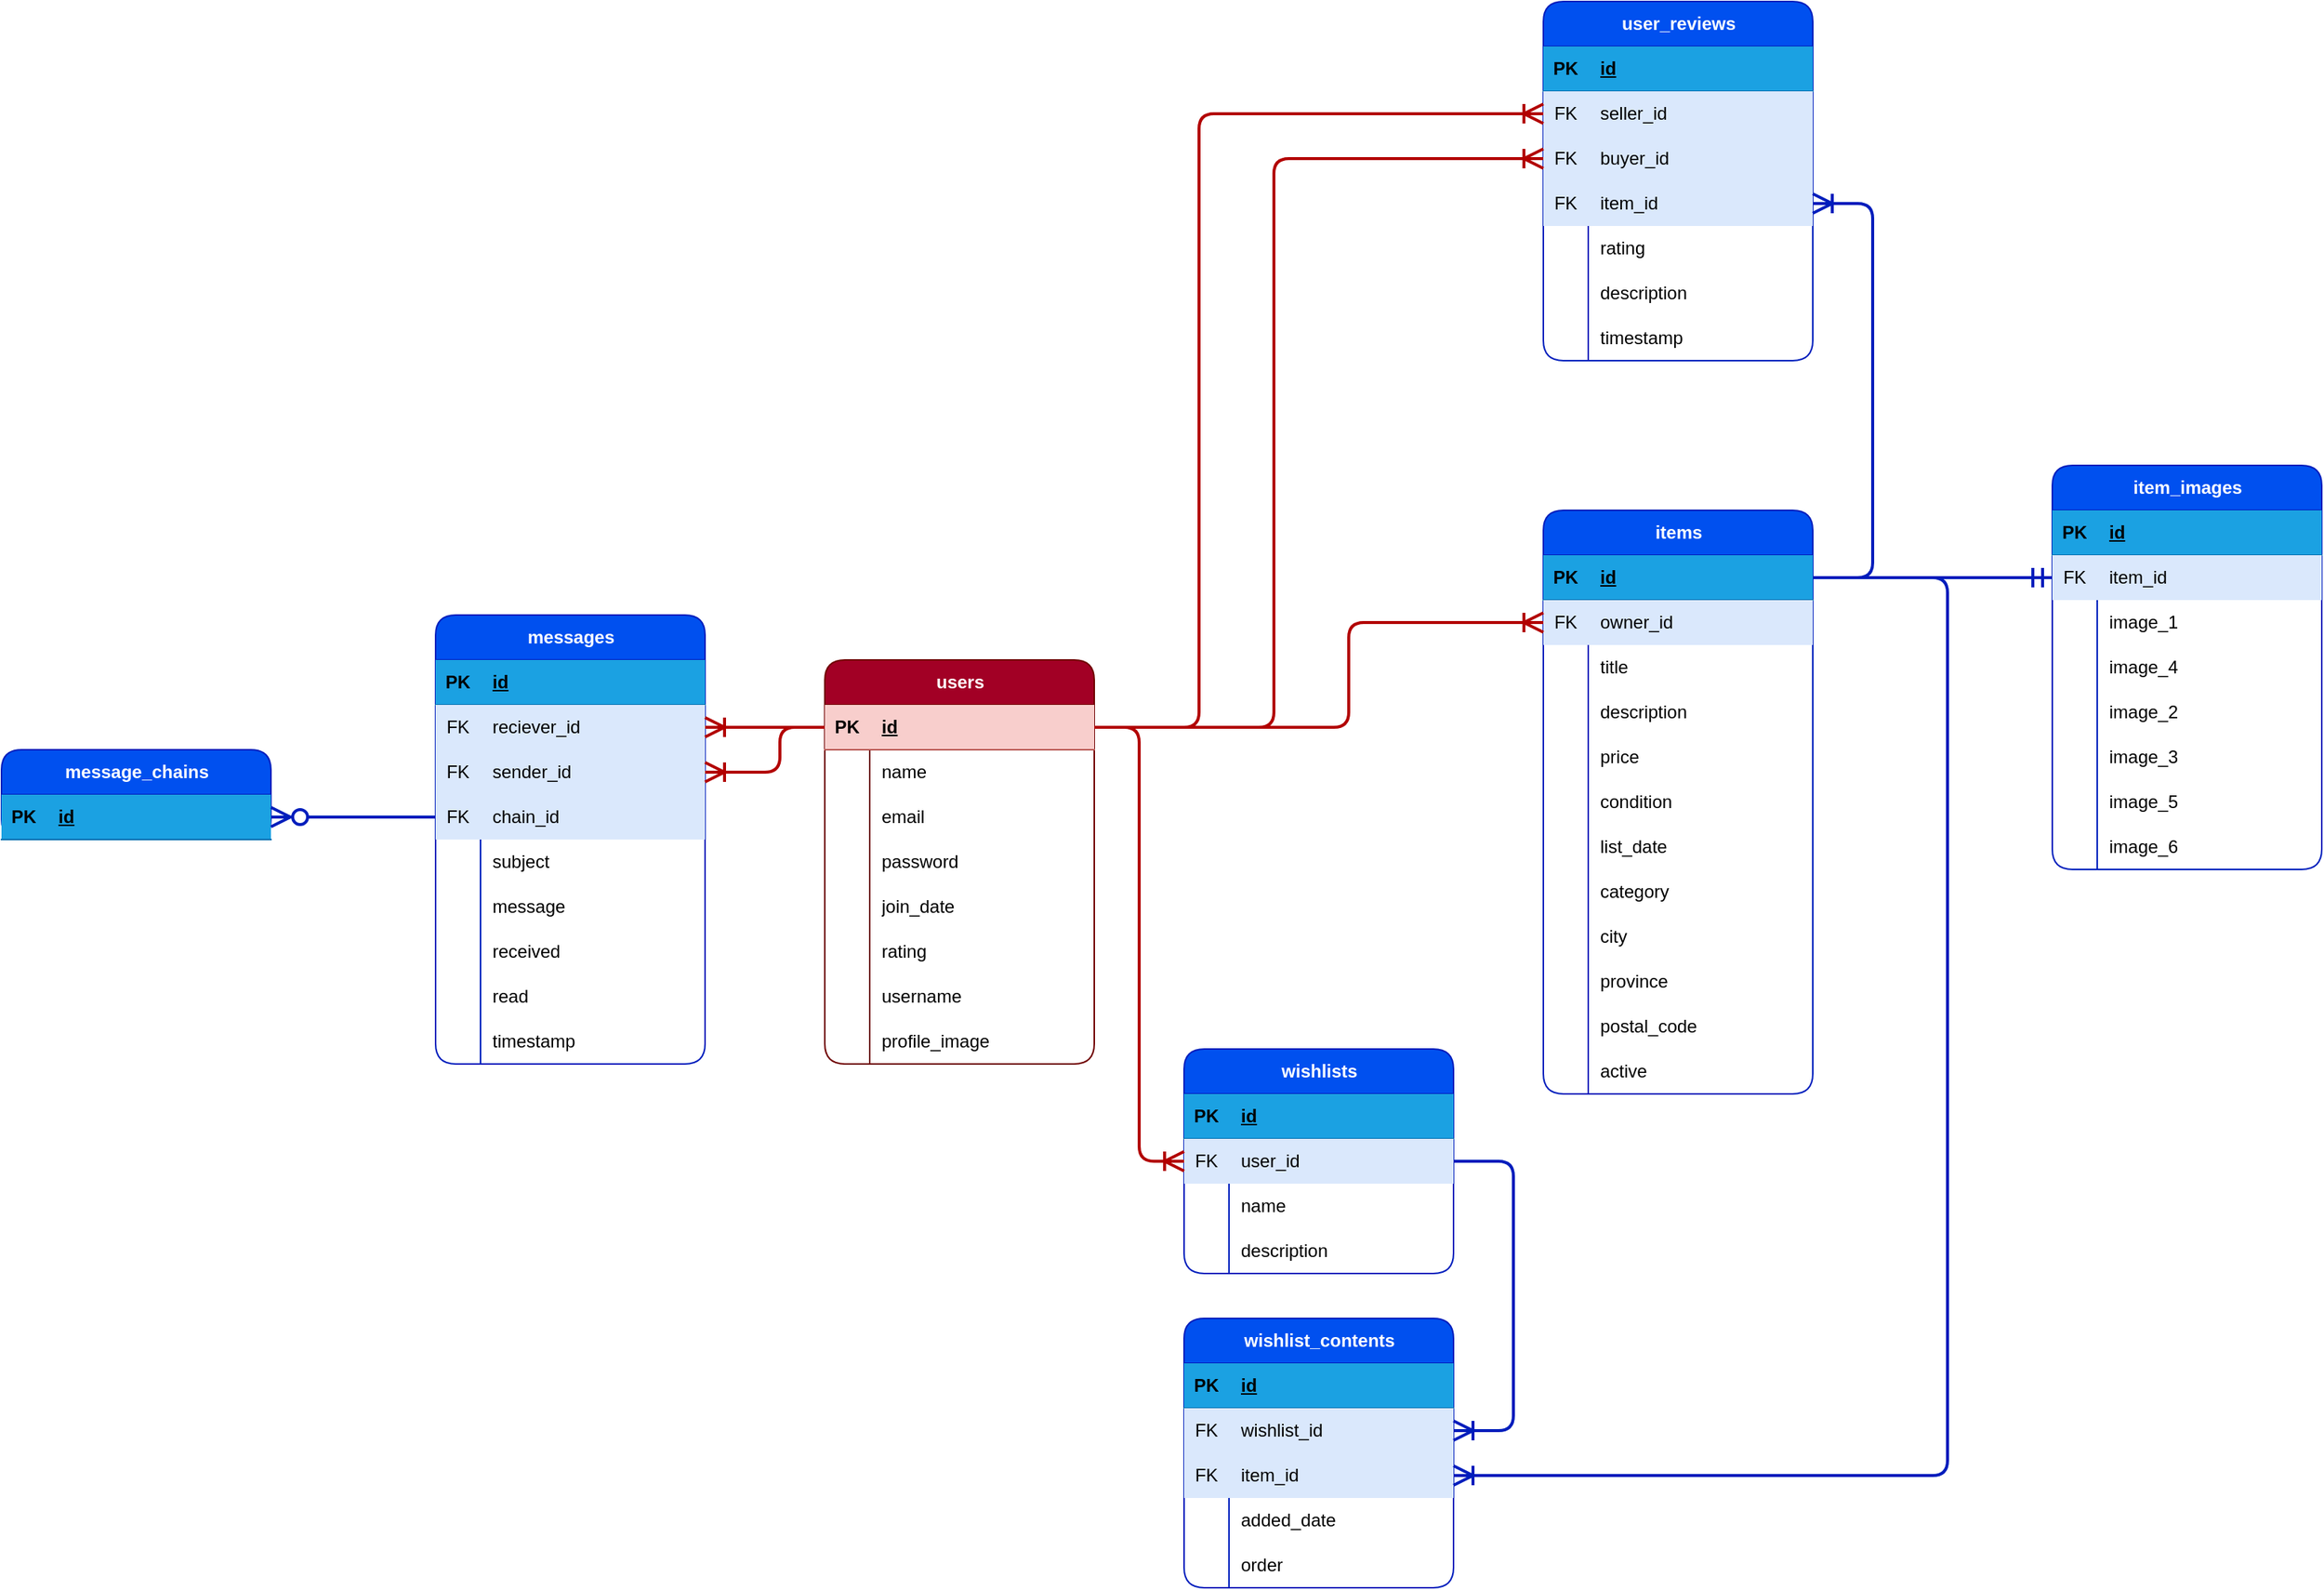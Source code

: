 <mxfile version="21.6.5" type="device">
  <diagram id="R2lEEEUBdFMjLlhIrx00" name="Page-1">
    <mxGraphModel dx="1728" dy="604" grid="1" gridSize="10" guides="1" tooltips="1" connect="1" arrows="1" fold="1" page="0" pageScale="1" pageWidth="850" pageHeight="1100" math="0" shadow="0" extFonts="Permanent Marker^https://fonts.googleapis.com/css?family=Permanent+Marker">
      <root>
        <mxCell id="0" />
        <mxCell id="1" parent="0" />
        <mxCell id="rrOnC0TyA2qPDn6UeXQW-1" value="users" style="shape=table;startSize=30;container=1;collapsible=1;childLayout=tableLayout;fixedRows=1;rowLines=0;fontStyle=1;align=center;resizeLast=1;html=1;fillColor=#a20025;fontColor=#ffffff;strokeColor=#6F0000;rounded=1;" parent="1" vertex="1">
          <mxGeometry x="880" y="1200" width="180" height="270" as="geometry" />
        </mxCell>
        <mxCell id="rrOnC0TyA2qPDn6UeXQW-2" value="" style="shape=tableRow;horizontal=0;startSize=0;swimlaneHead=0;swimlaneBody=0;fillColor=#f8cecc;collapsible=0;dropTarget=0;points=[[0,0.5],[1,0.5]];portConstraint=eastwest;top=0;left=0;right=0;bottom=1;strokeColor=#b85450;" parent="rrOnC0TyA2qPDn6UeXQW-1" vertex="1">
          <mxGeometry y="30" width="180" height="30" as="geometry" />
        </mxCell>
        <mxCell id="rrOnC0TyA2qPDn6UeXQW-3" value="PK" style="shape=partialRectangle;connectable=0;fillColor=none;top=0;left=0;bottom=0;right=0;fontStyle=1;overflow=hidden;whiteSpace=wrap;html=1;" parent="rrOnC0TyA2qPDn6UeXQW-2" vertex="1">
          <mxGeometry width="30" height="30" as="geometry">
            <mxRectangle width="30" height="30" as="alternateBounds" />
          </mxGeometry>
        </mxCell>
        <mxCell id="rrOnC0TyA2qPDn6UeXQW-4" value="id" style="shape=partialRectangle;connectable=0;fillColor=none;top=0;left=0;bottom=0;right=0;align=left;spacingLeft=6;fontStyle=5;overflow=hidden;whiteSpace=wrap;html=1;" parent="rrOnC0TyA2qPDn6UeXQW-2" vertex="1">
          <mxGeometry x="30" width="150" height="30" as="geometry">
            <mxRectangle width="150" height="30" as="alternateBounds" />
          </mxGeometry>
        </mxCell>
        <mxCell id="rrOnC0TyA2qPDn6UeXQW-5" value="" style="shape=tableRow;horizontal=0;startSize=0;swimlaneHead=0;swimlaneBody=0;fillColor=none;collapsible=0;dropTarget=0;points=[[0,0.5],[1,0.5]];portConstraint=eastwest;top=0;left=0;right=0;bottom=0;" parent="rrOnC0TyA2qPDn6UeXQW-1" vertex="1">
          <mxGeometry y="60" width="180" height="30" as="geometry" />
        </mxCell>
        <mxCell id="rrOnC0TyA2qPDn6UeXQW-6" value="" style="shape=partialRectangle;connectable=0;fillColor=none;top=0;left=0;bottom=0;right=0;editable=1;overflow=hidden;whiteSpace=wrap;html=1;" parent="rrOnC0TyA2qPDn6UeXQW-5" vertex="1">
          <mxGeometry width="30" height="30" as="geometry">
            <mxRectangle width="30" height="30" as="alternateBounds" />
          </mxGeometry>
        </mxCell>
        <mxCell id="rrOnC0TyA2qPDn6UeXQW-7" value="name" style="shape=partialRectangle;connectable=0;fillColor=none;top=0;left=0;bottom=0;right=0;align=left;spacingLeft=6;overflow=hidden;whiteSpace=wrap;html=1;" parent="rrOnC0TyA2qPDn6UeXQW-5" vertex="1">
          <mxGeometry x="30" width="150" height="30" as="geometry">
            <mxRectangle width="150" height="30" as="alternateBounds" />
          </mxGeometry>
        </mxCell>
        <mxCell id="rrOnC0TyA2qPDn6UeXQW-8" value="" style="shape=tableRow;horizontal=0;startSize=0;swimlaneHead=0;swimlaneBody=0;fillColor=none;collapsible=0;dropTarget=0;points=[[0,0.5],[1,0.5]];portConstraint=eastwest;top=0;left=0;right=0;bottom=0;" parent="rrOnC0TyA2qPDn6UeXQW-1" vertex="1">
          <mxGeometry y="90" width="180" height="30" as="geometry" />
        </mxCell>
        <mxCell id="rrOnC0TyA2qPDn6UeXQW-9" value="" style="shape=partialRectangle;connectable=0;fillColor=none;top=0;left=0;bottom=0;right=0;editable=1;overflow=hidden;whiteSpace=wrap;html=1;" parent="rrOnC0TyA2qPDn6UeXQW-8" vertex="1">
          <mxGeometry width="30" height="30" as="geometry">
            <mxRectangle width="30" height="30" as="alternateBounds" />
          </mxGeometry>
        </mxCell>
        <mxCell id="rrOnC0TyA2qPDn6UeXQW-10" value="email" style="shape=partialRectangle;connectable=0;fillColor=none;top=0;left=0;bottom=0;right=0;align=left;spacingLeft=6;overflow=hidden;whiteSpace=wrap;html=1;" parent="rrOnC0TyA2qPDn6UeXQW-8" vertex="1">
          <mxGeometry x="30" width="150" height="30" as="geometry">
            <mxRectangle width="150" height="30" as="alternateBounds" />
          </mxGeometry>
        </mxCell>
        <mxCell id="5U57SHJmJgChURhvs6W0-65" value="" style="shape=tableRow;horizontal=0;startSize=0;swimlaneHead=0;swimlaneBody=0;fillColor=none;collapsible=0;dropTarget=0;points=[[0,0.5],[1,0.5]];portConstraint=eastwest;top=0;left=0;right=0;bottom=0;" parent="rrOnC0TyA2qPDn6UeXQW-1" vertex="1">
          <mxGeometry y="120" width="180" height="30" as="geometry" />
        </mxCell>
        <mxCell id="5U57SHJmJgChURhvs6W0-66" value="" style="shape=partialRectangle;connectable=0;fillColor=none;top=0;left=0;bottom=0;right=0;editable=1;overflow=hidden;whiteSpace=wrap;html=1;" parent="5U57SHJmJgChURhvs6W0-65" vertex="1">
          <mxGeometry width="30" height="30" as="geometry">
            <mxRectangle width="30" height="30" as="alternateBounds" />
          </mxGeometry>
        </mxCell>
        <mxCell id="5U57SHJmJgChURhvs6W0-67" value="password" style="shape=partialRectangle;connectable=0;fillColor=none;top=0;left=0;bottom=0;right=0;align=left;spacingLeft=6;overflow=hidden;whiteSpace=wrap;html=1;" parent="5U57SHJmJgChURhvs6W0-65" vertex="1">
          <mxGeometry x="30" width="150" height="30" as="geometry">
            <mxRectangle width="150" height="30" as="alternateBounds" />
          </mxGeometry>
        </mxCell>
        <mxCell id="5U57SHJmJgChURhvs6W0-71" value="" style="shape=tableRow;horizontal=0;startSize=0;swimlaneHead=0;swimlaneBody=0;fillColor=none;collapsible=0;dropTarget=0;points=[[0,0.5],[1,0.5]];portConstraint=eastwest;top=0;left=0;right=0;bottom=0;" parent="rrOnC0TyA2qPDn6UeXQW-1" vertex="1">
          <mxGeometry y="150" width="180" height="30" as="geometry" />
        </mxCell>
        <mxCell id="5U57SHJmJgChURhvs6W0-72" value="" style="shape=partialRectangle;connectable=0;fillColor=none;top=0;left=0;bottom=0;right=0;editable=1;overflow=hidden;whiteSpace=wrap;html=1;" parent="5U57SHJmJgChURhvs6W0-71" vertex="1">
          <mxGeometry width="30" height="30" as="geometry">
            <mxRectangle width="30" height="30" as="alternateBounds" />
          </mxGeometry>
        </mxCell>
        <mxCell id="5U57SHJmJgChURhvs6W0-73" value="join_date" style="shape=partialRectangle;connectable=0;fillColor=none;top=0;left=0;bottom=0;right=0;align=left;spacingLeft=6;overflow=hidden;whiteSpace=wrap;html=1;" parent="5U57SHJmJgChURhvs6W0-71" vertex="1">
          <mxGeometry x="30" width="150" height="30" as="geometry">
            <mxRectangle width="150" height="30" as="alternateBounds" />
          </mxGeometry>
        </mxCell>
        <mxCell id="5U57SHJmJgChURhvs6W0-68" value="" style="shape=tableRow;horizontal=0;startSize=0;swimlaneHead=0;swimlaneBody=0;fillColor=none;collapsible=0;dropTarget=0;points=[[0,0.5],[1,0.5]];portConstraint=eastwest;top=0;left=0;right=0;bottom=0;" parent="rrOnC0TyA2qPDn6UeXQW-1" vertex="1">
          <mxGeometry y="180" width="180" height="30" as="geometry" />
        </mxCell>
        <mxCell id="5U57SHJmJgChURhvs6W0-69" value="" style="shape=partialRectangle;connectable=0;fillColor=none;top=0;left=0;bottom=0;right=0;editable=1;overflow=hidden;whiteSpace=wrap;html=1;" parent="5U57SHJmJgChURhvs6W0-68" vertex="1">
          <mxGeometry width="30" height="30" as="geometry">
            <mxRectangle width="30" height="30" as="alternateBounds" />
          </mxGeometry>
        </mxCell>
        <mxCell id="5U57SHJmJgChURhvs6W0-70" value="rating" style="shape=partialRectangle;connectable=0;fillColor=none;top=0;left=0;bottom=0;right=0;align=left;spacingLeft=6;overflow=hidden;whiteSpace=wrap;html=1;" parent="5U57SHJmJgChURhvs6W0-68" vertex="1">
          <mxGeometry x="30" width="150" height="30" as="geometry">
            <mxRectangle width="150" height="30" as="alternateBounds" />
          </mxGeometry>
        </mxCell>
        <mxCell id="5U57SHJmJgChURhvs6W0-173" value="" style="shape=tableRow;horizontal=0;startSize=0;swimlaneHead=0;swimlaneBody=0;fillColor=none;collapsible=0;dropTarget=0;points=[[0,0.5],[1,0.5]];portConstraint=eastwest;top=0;left=0;right=0;bottom=0;" parent="rrOnC0TyA2qPDn6UeXQW-1" vertex="1">
          <mxGeometry y="210" width="180" height="30" as="geometry" />
        </mxCell>
        <mxCell id="5U57SHJmJgChURhvs6W0-174" value="" style="shape=partialRectangle;connectable=0;fillColor=none;top=0;left=0;bottom=0;right=0;editable=1;overflow=hidden;whiteSpace=wrap;html=1;" parent="5U57SHJmJgChURhvs6W0-173" vertex="1">
          <mxGeometry width="30" height="30" as="geometry">
            <mxRectangle width="30" height="30" as="alternateBounds" />
          </mxGeometry>
        </mxCell>
        <mxCell id="5U57SHJmJgChURhvs6W0-175" value="username" style="shape=partialRectangle;connectable=0;fillColor=none;top=0;left=0;bottom=0;right=0;align=left;spacingLeft=6;overflow=hidden;whiteSpace=wrap;html=1;" parent="5U57SHJmJgChURhvs6W0-173" vertex="1">
          <mxGeometry x="30" width="150" height="30" as="geometry">
            <mxRectangle width="150" height="30" as="alternateBounds" />
          </mxGeometry>
        </mxCell>
        <mxCell id="9cGzZxj3qo5kOvhUfiZP-32" value="" style="shape=tableRow;horizontal=0;startSize=0;swimlaneHead=0;swimlaneBody=0;fillColor=none;collapsible=0;dropTarget=0;points=[[0,0.5],[1,0.5]];portConstraint=eastwest;top=0;left=0;right=0;bottom=0;" parent="rrOnC0TyA2qPDn6UeXQW-1" vertex="1">
          <mxGeometry y="240" width="180" height="30" as="geometry" />
        </mxCell>
        <mxCell id="9cGzZxj3qo5kOvhUfiZP-33" value="" style="shape=partialRectangle;connectable=0;fillColor=none;top=0;left=0;bottom=0;right=0;editable=1;overflow=hidden;whiteSpace=wrap;html=1;" parent="9cGzZxj3qo5kOvhUfiZP-32" vertex="1">
          <mxGeometry width="30" height="30" as="geometry">
            <mxRectangle width="30" height="30" as="alternateBounds" />
          </mxGeometry>
        </mxCell>
        <mxCell id="9cGzZxj3qo5kOvhUfiZP-34" value="profile_image" style="shape=partialRectangle;connectable=0;fillColor=none;top=0;left=0;bottom=0;right=0;align=left;spacingLeft=6;overflow=hidden;whiteSpace=wrap;html=1;" parent="9cGzZxj3qo5kOvhUfiZP-32" vertex="1">
          <mxGeometry x="30" width="150" height="30" as="geometry">
            <mxRectangle width="150" height="30" as="alternateBounds" />
          </mxGeometry>
        </mxCell>
        <mxCell id="rrOnC0TyA2qPDn6UeXQW-14" value="items" style="shape=table;startSize=30;container=1;collapsible=1;childLayout=tableLayout;fixedRows=1;rowLines=0;fontStyle=1;align=center;resizeLast=1;html=1;fillColor=#0050ef;fontColor=#ffffff;strokeColor=#001DBC;rounded=1;" parent="1" vertex="1">
          <mxGeometry x="1360" y="1100" width="180" height="390" as="geometry" />
        </mxCell>
        <mxCell id="rrOnC0TyA2qPDn6UeXQW-15" value="" style="shape=tableRow;horizontal=0;startSize=0;swimlaneHead=0;swimlaneBody=0;fillColor=#1ba1e2;collapsible=0;dropTarget=0;points=[[0,0.5],[1,0.5]];portConstraint=eastwest;top=0;left=0;right=0;bottom=1;fontColor=#ffffff;strokeColor=#006EAF;" parent="rrOnC0TyA2qPDn6UeXQW-14" vertex="1">
          <mxGeometry y="30" width="180" height="30" as="geometry" />
        </mxCell>
        <mxCell id="rrOnC0TyA2qPDn6UeXQW-16" value="PK" style="shape=partialRectangle;connectable=0;fillColor=none;top=0;left=0;bottom=0;right=0;fontStyle=1;overflow=hidden;whiteSpace=wrap;html=1;" parent="rrOnC0TyA2qPDn6UeXQW-15" vertex="1">
          <mxGeometry width="30" height="30" as="geometry">
            <mxRectangle width="30" height="30" as="alternateBounds" />
          </mxGeometry>
        </mxCell>
        <mxCell id="rrOnC0TyA2qPDn6UeXQW-17" value="id" style="shape=partialRectangle;connectable=0;fillColor=none;top=0;left=0;bottom=0;right=0;align=left;spacingLeft=6;fontStyle=5;overflow=hidden;whiteSpace=wrap;html=1;" parent="rrOnC0TyA2qPDn6UeXQW-15" vertex="1">
          <mxGeometry x="30" width="150" height="30" as="geometry">
            <mxRectangle width="150" height="30" as="alternateBounds" />
          </mxGeometry>
        </mxCell>
        <mxCell id="rrOnC0TyA2qPDn6UeXQW-18" value="" style="shape=tableRow;horizontal=0;startSize=0;swimlaneHead=0;swimlaneBody=0;fillColor=#dae8fc;collapsible=0;dropTarget=0;points=[[0,0.5],[1,0.5]];portConstraint=eastwest;top=0;left=0;right=0;bottom=0;strokeColor=#6c8ebf;" parent="rrOnC0TyA2qPDn6UeXQW-14" vertex="1">
          <mxGeometry y="60" width="180" height="30" as="geometry" />
        </mxCell>
        <mxCell id="rrOnC0TyA2qPDn6UeXQW-19" value="FK" style="shape=partialRectangle;connectable=0;fillColor=none;top=0;left=0;bottom=0;right=0;editable=1;overflow=hidden;whiteSpace=wrap;html=1;" parent="rrOnC0TyA2qPDn6UeXQW-18" vertex="1">
          <mxGeometry width="30" height="30" as="geometry">
            <mxRectangle width="30" height="30" as="alternateBounds" />
          </mxGeometry>
        </mxCell>
        <mxCell id="rrOnC0TyA2qPDn6UeXQW-20" value="owner_id" style="shape=partialRectangle;connectable=0;fillColor=none;top=0;left=0;bottom=0;right=0;align=left;spacingLeft=6;overflow=hidden;whiteSpace=wrap;html=1;" parent="rrOnC0TyA2qPDn6UeXQW-18" vertex="1">
          <mxGeometry x="30" width="150" height="30" as="geometry">
            <mxRectangle width="150" height="30" as="alternateBounds" />
          </mxGeometry>
        </mxCell>
        <mxCell id="rrOnC0TyA2qPDn6UeXQW-21" value="" style="shape=tableRow;horizontal=0;startSize=0;swimlaneHead=0;swimlaneBody=0;fillColor=none;collapsible=0;dropTarget=0;points=[[0,0.5],[1,0.5]];portConstraint=eastwest;top=0;left=0;right=0;bottom=0;" parent="rrOnC0TyA2qPDn6UeXQW-14" vertex="1">
          <mxGeometry y="90" width="180" height="30" as="geometry" />
        </mxCell>
        <mxCell id="rrOnC0TyA2qPDn6UeXQW-22" value="" style="shape=partialRectangle;connectable=0;fillColor=none;top=0;left=0;bottom=0;right=0;editable=1;overflow=hidden;whiteSpace=wrap;html=1;" parent="rrOnC0TyA2qPDn6UeXQW-21" vertex="1">
          <mxGeometry width="30" height="30" as="geometry">
            <mxRectangle width="30" height="30" as="alternateBounds" />
          </mxGeometry>
        </mxCell>
        <mxCell id="rrOnC0TyA2qPDn6UeXQW-23" value="title" style="shape=partialRectangle;connectable=0;fillColor=none;top=0;left=0;bottom=0;right=0;align=left;spacingLeft=6;overflow=hidden;whiteSpace=wrap;html=1;" parent="rrOnC0TyA2qPDn6UeXQW-21" vertex="1">
          <mxGeometry x="30" width="150" height="30" as="geometry">
            <mxRectangle width="150" height="30" as="alternateBounds" />
          </mxGeometry>
        </mxCell>
        <mxCell id="rrOnC0TyA2qPDn6UeXQW-24" value="" style="shape=tableRow;horizontal=0;startSize=0;swimlaneHead=0;swimlaneBody=0;fillColor=none;collapsible=0;dropTarget=0;points=[[0,0.5],[1,0.5]];portConstraint=eastwest;top=0;left=0;right=0;bottom=0;" parent="rrOnC0TyA2qPDn6UeXQW-14" vertex="1">
          <mxGeometry y="120" width="180" height="30" as="geometry" />
        </mxCell>
        <mxCell id="rrOnC0TyA2qPDn6UeXQW-25" value="" style="shape=partialRectangle;connectable=0;fillColor=none;top=0;left=0;bottom=0;right=0;editable=1;overflow=hidden;whiteSpace=wrap;html=1;" parent="rrOnC0TyA2qPDn6UeXQW-24" vertex="1">
          <mxGeometry width="30" height="30" as="geometry">
            <mxRectangle width="30" height="30" as="alternateBounds" />
          </mxGeometry>
        </mxCell>
        <mxCell id="rrOnC0TyA2qPDn6UeXQW-26" value="description" style="shape=partialRectangle;connectable=0;fillColor=none;top=0;left=0;bottom=0;right=0;align=left;spacingLeft=6;overflow=hidden;whiteSpace=wrap;html=1;" parent="rrOnC0TyA2qPDn6UeXQW-24" vertex="1">
          <mxGeometry x="30" width="150" height="30" as="geometry">
            <mxRectangle width="150" height="30" as="alternateBounds" />
          </mxGeometry>
        </mxCell>
        <mxCell id="5U57SHJmJgChURhvs6W0-14" value="" style="shape=tableRow;horizontal=0;startSize=0;swimlaneHead=0;swimlaneBody=0;fillColor=none;collapsible=0;dropTarget=0;points=[[0,0.5],[1,0.5]];portConstraint=eastwest;top=0;left=0;right=0;bottom=0;" parent="rrOnC0TyA2qPDn6UeXQW-14" vertex="1">
          <mxGeometry y="150" width="180" height="30" as="geometry" />
        </mxCell>
        <mxCell id="5U57SHJmJgChURhvs6W0-15" value="" style="shape=partialRectangle;connectable=0;fillColor=none;top=0;left=0;bottom=0;right=0;editable=1;overflow=hidden;whiteSpace=wrap;html=1;" parent="5U57SHJmJgChURhvs6W0-14" vertex="1">
          <mxGeometry width="30" height="30" as="geometry">
            <mxRectangle width="30" height="30" as="alternateBounds" />
          </mxGeometry>
        </mxCell>
        <mxCell id="5U57SHJmJgChURhvs6W0-16" value="price" style="shape=partialRectangle;connectable=0;fillColor=none;top=0;left=0;bottom=0;right=0;align=left;spacingLeft=6;overflow=hidden;whiteSpace=wrap;html=1;" parent="5U57SHJmJgChURhvs6W0-14" vertex="1">
          <mxGeometry x="30" width="150" height="30" as="geometry">
            <mxRectangle width="150" height="30" as="alternateBounds" />
          </mxGeometry>
        </mxCell>
        <mxCell id="5U57SHJmJgChURhvs6W0-23" value="" style="shape=tableRow;horizontal=0;startSize=0;swimlaneHead=0;swimlaneBody=0;fillColor=none;collapsible=0;dropTarget=0;points=[[0,0.5],[1,0.5]];portConstraint=eastwest;top=0;left=0;right=0;bottom=0;" parent="rrOnC0TyA2qPDn6UeXQW-14" vertex="1">
          <mxGeometry y="180" width="180" height="30" as="geometry" />
        </mxCell>
        <mxCell id="5U57SHJmJgChURhvs6W0-24" value="" style="shape=partialRectangle;connectable=0;fillColor=none;top=0;left=0;bottom=0;right=0;editable=1;overflow=hidden;whiteSpace=wrap;html=1;" parent="5U57SHJmJgChURhvs6W0-23" vertex="1">
          <mxGeometry width="30" height="30" as="geometry">
            <mxRectangle width="30" height="30" as="alternateBounds" />
          </mxGeometry>
        </mxCell>
        <mxCell id="5U57SHJmJgChURhvs6W0-25" value="condition" style="shape=partialRectangle;connectable=0;fillColor=none;top=0;left=0;bottom=0;right=0;align=left;spacingLeft=6;overflow=hidden;whiteSpace=wrap;html=1;" parent="5U57SHJmJgChURhvs6W0-23" vertex="1">
          <mxGeometry x="30" width="150" height="30" as="geometry">
            <mxRectangle width="150" height="30" as="alternateBounds" />
          </mxGeometry>
        </mxCell>
        <mxCell id="5U57SHJmJgChURhvs6W0-17" value="" style="shape=tableRow;horizontal=0;startSize=0;swimlaneHead=0;swimlaneBody=0;fillColor=none;collapsible=0;dropTarget=0;points=[[0,0.5],[1,0.5]];portConstraint=eastwest;top=0;left=0;right=0;bottom=0;" parent="rrOnC0TyA2qPDn6UeXQW-14" vertex="1">
          <mxGeometry y="210" width="180" height="30" as="geometry" />
        </mxCell>
        <mxCell id="5U57SHJmJgChURhvs6W0-18" value="" style="shape=partialRectangle;connectable=0;fillColor=none;top=0;left=0;bottom=0;right=0;editable=1;overflow=hidden;whiteSpace=wrap;html=1;" parent="5U57SHJmJgChURhvs6W0-17" vertex="1">
          <mxGeometry width="30" height="30" as="geometry">
            <mxRectangle width="30" height="30" as="alternateBounds" />
          </mxGeometry>
        </mxCell>
        <mxCell id="5U57SHJmJgChURhvs6W0-19" value="list_date" style="shape=partialRectangle;connectable=0;fillColor=none;top=0;left=0;bottom=0;right=0;align=left;spacingLeft=6;overflow=hidden;whiteSpace=wrap;html=1;" parent="5U57SHJmJgChURhvs6W0-17" vertex="1">
          <mxGeometry x="30" width="150" height="30" as="geometry">
            <mxRectangle width="150" height="30" as="alternateBounds" />
          </mxGeometry>
        </mxCell>
        <mxCell id="5U57SHJmJgChURhvs6W0-26" value="" style="shape=tableRow;horizontal=0;startSize=0;swimlaneHead=0;swimlaneBody=0;fillColor=none;collapsible=0;dropTarget=0;points=[[0,0.5],[1,0.5]];portConstraint=eastwest;top=0;left=0;right=0;bottom=0;" parent="rrOnC0TyA2qPDn6UeXQW-14" vertex="1">
          <mxGeometry y="240" width="180" height="30" as="geometry" />
        </mxCell>
        <mxCell id="5U57SHJmJgChURhvs6W0-27" value="" style="shape=partialRectangle;connectable=0;fillColor=none;top=0;left=0;bottom=0;right=0;editable=1;overflow=hidden;whiteSpace=wrap;html=1;" parent="5U57SHJmJgChURhvs6W0-26" vertex="1">
          <mxGeometry width="30" height="30" as="geometry">
            <mxRectangle width="30" height="30" as="alternateBounds" />
          </mxGeometry>
        </mxCell>
        <mxCell id="5U57SHJmJgChURhvs6W0-28" value="category" style="shape=partialRectangle;connectable=0;fillColor=none;top=0;left=0;bottom=0;right=0;align=left;spacingLeft=6;overflow=hidden;whiteSpace=wrap;html=1;" parent="5U57SHJmJgChURhvs6W0-26" vertex="1">
          <mxGeometry x="30" width="150" height="30" as="geometry">
            <mxRectangle width="150" height="30" as="alternateBounds" />
          </mxGeometry>
        </mxCell>
        <mxCell id="F_0ud0gBfEGo_Y6ZXyvv-4" value="" style="shape=tableRow;horizontal=0;startSize=0;swimlaneHead=0;swimlaneBody=0;fillColor=none;collapsible=0;dropTarget=0;points=[[0,0.5],[1,0.5]];portConstraint=eastwest;top=0;left=0;right=0;bottom=0;" vertex="1" parent="rrOnC0TyA2qPDn6UeXQW-14">
          <mxGeometry y="270" width="180" height="30" as="geometry" />
        </mxCell>
        <mxCell id="F_0ud0gBfEGo_Y6ZXyvv-5" value="" style="shape=partialRectangle;connectable=0;fillColor=none;top=0;left=0;bottom=0;right=0;editable=1;overflow=hidden;whiteSpace=wrap;html=1;" vertex="1" parent="F_0ud0gBfEGo_Y6ZXyvv-4">
          <mxGeometry width="30" height="30" as="geometry">
            <mxRectangle width="30" height="30" as="alternateBounds" />
          </mxGeometry>
        </mxCell>
        <mxCell id="F_0ud0gBfEGo_Y6ZXyvv-6" value="city" style="shape=partialRectangle;connectable=0;fillColor=none;top=0;left=0;bottom=0;right=0;align=left;spacingLeft=6;overflow=hidden;whiteSpace=wrap;html=1;" vertex="1" parent="F_0ud0gBfEGo_Y6ZXyvv-4">
          <mxGeometry x="30" width="150" height="30" as="geometry">
            <mxRectangle width="150" height="30" as="alternateBounds" />
          </mxGeometry>
        </mxCell>
        <mxCell id="F_0ud0gBfEGo_Y6ZXyvv-7" value="" style="shape=tableRow;horizontal=0;startSize=0;swimlaneHead=0;swimlaneBody=0;fillColor=none;collapsible=0;dropTarget=0;points=[[0,0.5],[1,0.5]];portConstraint=eastwest;top=0;left=0;right=0;bottom=0;" vertex="1" parent="rrOnC0TyA2qPDn6UeXQW-14">
          <mxGeometry y="300" width="180" height="30" as="geometry" />
        </mxCell>
        <mxCell id="F_0ud0gBfEGo_Y6ZXyvv-8" value="" style="shape=partialRectangle;connectable=0;fillColor=none;top=0;left=0;bottom=0;right=0;editable=1;overflow=hidden;whiteSpace=wrap;html=1;" vertex="1" parent="F_0ud0gBfEGo_Y6ZXyvv-7">
          <mxGeometry width="30" height="30" as="geometry">
            <mxRectangle width="30" height="30" as="alternateBounds" />
          </mxGeometry>
        </mxCell>
        <mxCell id="F_0ud0gBfEGo_Y6ZXyvv-9" value="province" style="shape=partialRectangle;connectable=0;fillColor=none;top=0;left=0;bottom=0;right=0;align=left;spacingLeft=6;overflow=hidden;whiteSpace=wrap;html=1;" vertex="1" parent="F_0ud0gBfEGo_Y6ZXyvv-7">
          <mxGeometry x="30" width="150" height="30" as="geometry">
            <mxRectangle width="150" height="30" as="alternateBounds" />
          </mxGeometry>
        </mxCell>
        <mxCell id="F_0ud0gBfEGo_Y6ZXyvv-15" value="" style="shape=tableRow;horizontal=0;startSize=0;swimlaneHead=0;swimlaneBody=0;fillColor=none;collapsible=0;dropTarget=0;points=[[0,0.5],[1,0.5]];portConstraint=eastwest;top=0;left=0;right=0;bottom=0;" vertex="1" parent="rrOnC0TyA2qPDn6UeXQW-14">
          <mxGeometry y="330" width="180" height="30" as="geometry" />
        </mxCell>
        <mxCell id="F_0ud0gBfEGo_Y6ZXyvv-16" value="" style="shape=partialRectangle;connectable=0;fillColor=none;top=0;left=0;bottom=0;right=0;editable=1;overflow=hidden;whiteSpace=wrap;html=1;" vertex="1" parent="F_0ud0gBfEGo_Y6ZXyvv-15">
          <mxGeometry width="30" height="30" as="geometry">
            <mxRectangle width="30" height="30" as="alternateBounds" />
          </mxGeometry>
        </mxCell>
        <mxCell id="F_0ud0gBfEGo_Y6ZXyvv-17" value="postal_code" style="shape=partialRectangle;connectable=0;fillColor=none;top=0;left=0;bottom=0;right=0;align=left;spacingLeft=6;overflow=hidden;whiteSpace=wrap;html=1;" vertex="1" parent="F_0ud0gBfEGo_Y6ZXyvv-15">
          <mxGeometry x="30" width="150" height="30" as="geometry">
            <mxRectangle width="150" height="30" as="alternateBounds" />
          </mxGeometry>
        </mxCell>
        <mxCell id="5U57SHJmJgChURhvs6W0-20" value="" style="shape=tableRow;horizontal=0;startSize=0;swimlaneHead=0;swimlaneBody=0;fillColor=none;collapsible=0;dropTarget=0;points=[[0,0.5],[1,0.5]];portConstraint=eastwest;top=0;left=0;right=0;bottom=0;" parent="rrOnC0TyA2qPDn6UeXQW-14" vertex="1">
          <mxGeometry y="360" width="180" height="30" as="geometry" />
        </mxCell>
        <mxCell id="5U57SHJmJgChURhvs6W0-21" value="" style="shape=partialRectangle;connectable=0;fillColor=none;top=0;left=0;bottom=0;right=0;editable=1;overflow=hidden;whiteSpace=wrap;html=1;" parent="5U57SHJmJgChURhvs6W0-20" vertex="1">
          <mxGeometry width="30" height="30" as="geometry">
            <mxRectangle width="30" height="30" as="alternateBounds" />
          </mxGeometry>
        </mxCell>
        <mxCell id="5U57SHJmJgChURhvs6W0-22" value="active" style="shape=partialRectangle;connectable=0;fillColor=none;top=0;left=0;bottom=0;right=0;align=left;spacingLeft=6;overflow=hidden;whiteSpace=wrap;html=1;" parent="5U57SHJmJgChURhvs6W0-20" vertex="1">
          <mxGeometry x="30" width="150" height="30" as="geometry">
            <mxRectangle width="150" height="30" as="alternateBounds" />
          </mxGeometry>
        </mxCell>
        <mxCell id="rrOnC0TyA2qPDn6UeXQW-66" value="wishlists" style="shape=table;startSize=30;container=1;collapsible=1;childLayout=tableLayout;fixedRows=1;rowLines=0;fontStyle=1;align=center;resizeLast=1;html=1;fillColor=#0050ef;fontColor=#ffffff;strokeColor=#001DBC;rounded=1;" parent="1" vertex="1">
          <mxGeometry x="1120" y="1460" width="180" height="150" as="geometry" />
        </mxCell>
        <mxCell id="rrOnC0TyA2qPDn6UeXQW-67" value="" style="shape=tableRow;horizontal=0;startSize=0;swimlaneHead=0;swimlaneBody=0;fillColor=#1ba1e2;collapsible=0;dropTarget=0;points=[[0,0.5],[1,0.5]];portConstraint=eastwest;top=0;left=0;right=0;bottom=1;fontColor=#ffffff;strokeColor=#006EAF;" parent="rrOnC0TyA2qPDn6UeXQW-66" vertex="1">
          <mxGeometry y="30" width="180" height="30" as="geometry" />
        </mxCell>
        <mxCell id="rrOnC0TyA2qPDn6UeXQW-68" value="PK" style="shape=partialRectangle;connectable=0;fillColor=none;top=0;left=0;bottom=0;right=0;fontStyle=1;overflow=hidden;whiteSpace=wrap;html=1;" parent="rrOnC0TyA2qPDn6UeXQW-67" vertex="1">
          <mxGeometry width="30" height="30" as="geometry">
            <mxRectangle width="30" height="30" as="alternateBounds" />
          </mxGeometry>
        </mxCell>
        <mxCell id="rrOnC0TyA2qPDn6UeXQW-69" value="id" style="shape=partialRectangle;connectable=0;fillColor=none;top=0;left=0;bottom=0;right=0;align=left;spacingLeft=6;fontStyle=5;overflow=hidden;whiteSpace=wrap;html=1;" parent="rrOnC0TyA2qPDn6UeXQW-67" vertex="1">
          <mxGeometry x="30" width="150" height="30" as="geometry">
            <mxRectangle width="150" height="30" as="alternateBounds" />
          </mxGeometry>
        </mxCell>
        <mxCell id="rrOnC0TyA2qPDn6UeXQW-70" value="" style="shape=tableRow;horizontal=0;startSize=0;swimlaneHead=0;swimlaneBody=0;fillColor=#dae8fc;collapsible=0;dropTarget=0;points=[[0,0.5],[1,0.5]];portConstraint=eastwest;top=0;left=0;right=0;bottom=0;strokeColor=#6c8ebf;" parent="rrOnC0TyA2qPDn6UeXQW-66" vertex="1">
          <mxGeometry y="60" width="180" height="30" as="geometry" />
        </mxCell>
        <mxCell id="rrOnC0TyA2qPDn6UeXQW-71" value="FK" style="shape=partialRectangle;connectable=0;fillColor=none;top=0;left=0;bottom=0;right=0;editable=1;overflow=hidden;whiteSpace=wrap;html=1;" parent="rrOnC0TyA2qPDn6UeXQW-70" vertex="1">
          <mxGeometry width="30" height="30" as="geometry">
            <mxRectangle width="30" height="30" as="alternateBounds" />
          </mxGeometry>
        </mxCell>
        <mxCell id="rrOnC0TyA2qPDn6UeXQW-72" value="user_id" style="shape=partialRectangle;connectable=0;fillColor=none;top=0;left=0;bottom=0;right=0;align=left;spacingLeft=6;overflow=hidden;whiteSpace=wrap;html=1;" parent="rrOnC0TyA2qPDn6UeXQW-70" vertex="1">
          <mxGeometry x="30" width="150" height="30" as="geometry">
            <mxRectangle width="150" height="30" as="alternateBounds" />
          </mxGeometry>
        </mxCell>
        <mxCell id="rrOnC0TyA2qPDn6UeXQW-73" value="" style="shape=tableRow;horizontal=0;startSize=0;swimlaneHead=0;swimlaneBody=0;fillColor=none;collapsible=0;dropTarget=0;points=[[0,0.5],[1,0.5]];portConstraint=eastwest;top=0;left=0;right=0;bottom=0;" parent="rrOnC0TyA2qPDn6UeXQW-66" vertex="1">
          <mxGeometry y="90" width="180" height="30" as="geometry" />
        </mxCell>
        <mxCell id="rrOnC0TyA2qPDn6UeXQW-74" value="" style="shape=partialRectangle;connectable=0;fillColor=none;top=0;left=0;bottom=0;right=0;editable=1;overflow=hidden;whiteSpace=wrap;html=1;" parent="rrOnC0TyA2qPDn6UeXQW-73" vertex="1">
          <mxGeometry width="30" height="30" as="geometry">
            <mxRectangle width="30" height="30" as="alternateBounds" />
          </mxGeometry>
        </mxCell>
        <mxCell id="rrOnC0TyA2qPDn6UeXQW-75" value="name" style="shape=partialRectangle;connectable=0;fillColor=none;top=0;left=0;bottom=0;right=0;align=left;spacingLeft=6;overflow=hidden;whiteSpace=wrap;html=1;" parent="rrOnC0TyA2qPDn6UeXQW-73" vertex="1">
          <mxGeometry x="30" width="150" height="30" as="geometry">
            <mxRectangle width="150" height="30" as="alternateBounds" />
          </mxGeometry>
        </mxCell>
        <mxCell id="rrOnC0TyA2qPDn6UeXQW-76" value="" style="shape=tableRow;horizontal=0;startSize=0;swimlaneHead=0;swimlaneBody=0;fillColor=none;collapsible=0;dropTarget=0;points=[[0,0.5],[1,0.5]];portConstraint=eastwest;top=0;left=0;right=0;bottom=0;" parent="rrOnC0TyA2qPDn6UeXQW-66" vertex="1">
          <mxGeometry y="120" width="180" height="30" as="geometry" />
        </mxCell>
        <mxCell id="rrOnC0TyA2qPDn6UeXQW-77" value="" style="shape=partialRectangle;connectable=0;fillColor=none;top=0;left=0;bottom=0;right=0;editable=1;overflow=hidden;whiteSpace=wrap;html=1;" parent="rrOnC0TyA2qPDn6UeXQW-76" vertex="1">
          <mxGeometry width="30" height="30" as="geometry">
            <mxRectangle width="30" height="30" as="alternateBounds" />
          </mxGeometry>
        </mxCell>
        <mxCell id="rrOnC0TyA2qPDn6UeXQW-78" value="description" style="shape=partialRectangle;connectable=0;fillColor=none;top=0;left=0;bottom=0;right=0;align=left;spacingLeft=6;overflow=hidden;whiteSpace=wrap;html=1;" parent="rrOnC0TyA2qPDn6UeXQW-76" vertex="1">
          <mxGeometry x="30" width="150" height="30" as="geometry">
            <mxRectangle width="150" height="30" as="alternateBounds" />
          </mxGeometry>
        </mxCell>
        <mxCell id="5U57SHJmJgChURhvs6W0-1" value="user_reviews" style="shape=table;startSize=30;container=1;collapsible=1;childLayout=tableLayout;fixedRows=1;rowLines=0;fontStyle=1;align=center;resizeLast=1;html=1;fillColor=#0050ef;fontColor=#ffffff;strokeColor=#001DBC;rounded=1;" parent="1" vertex="1">
          <mxGeometry x="1360" y="760" width="180" height="240" as="geometry" />
        </mxCell>
        <mxCell id="5U57SHJmJgChURhvs6W0-2" value="" style="shape=tableRow;horizontal=0;startSize=0;swimlaneHead=0;swimlaneBody=0;fillColor=#1ba1e2;collapsible=0;dropTarget=0;points=[[0,0.5],[1,0.5]];portConstraint=eastwest;top=0;left=0;right=0;bottom=1;fontColor=#ffffff;strokeColor=#006EAF;" parent="5U57SHJmJgChURhvs6W0-1" vertex="1">
          <mxGeometry y="30" width="180" height="30" as="geometry" />
        </mxCell>
        <mxCell id="5U57SHJmJgChURhvs6W0-3" value="PK" style="shape=partialRectangle;connectable=0;fillColor=none;top=0;left=0;bottom=0;right=0;fontStyle=1;overflow=hidden;whiteSpace=wrap;html=1;" parent="5U57SHJmJgChURhvs6W0-2" vertex="1">
          <mxGeometry width="30" height="30" as="geometry">
            <mxRectangle width="30" height="30" as="alternateBounds" />
          </mxGeometry>
        </mxCell>
        <mxCell id="5U57SHJmJgChURhvs6W0-4" value="id" style="shape=partialRectangle;connectable=0;fillColor=none;top=0;left=0;bottom=0;right=0;align=left;spacingLeft=6;fontStyle=5;overflow=hidden;whiteSpace=wrap;html=1;" parent="5U57SHJmJgChURhvs6W0-2" vertex="1">
          <mxGeometry x="30" width="150" height="30" as="geometry">
            <mxRectangle width="150" height="30" as="alternateBounds" />
          </mxGeometry>
        </mxCell>
        <mxCell id="5U57SHJmJgChURhvs6W0-5" value="" style="shape=tableRow;horizontal=0;startSize=0;swimlaneHead=0;swimlaneBody=0;fillColor=#dae8fc;collapsible=0;dropTarget=0;points=[[0,0.5],[1,0.5]];portConstraint=eastwest;top=0;left=0;right=0;bottom=0;strokeColor=#6c8ebf;" parent="5U57SHJmJgChURhvs6W0-1" vertex="1">
          <mxGeometry y="60" width="180" height="30" as="geometry" />
        </mxCell>
        <mxCell id="5U57SHJmJgChURhvs6W0-6" value="FK" style="shape=partialRectangle;connectable=0;fillColor=none;top=0;left=0;bottom=0;right=0;editable=1;overflow=hidden;whiteSpace=wrap;html=1;" parent="5U57SHJmJgChURhvs6W0-5" vertex="1">
          <mxGeometry width="30" height="30" as="geometry">
            <mxRectangle width="30" height="30" as="alternateBounds" />
          </mxGeometry>
        </mxCell>
        <mxCell id="5U57SHJmJgChURhvs6W0-7" value="seller_id" style="shape=partialRectangle;connectable=0;fillColor=none;top=0;left=0;bottom=0;right=0;align=left;spacingLeft=6;overflow=hidden;whiteSpace=wrap;html=1;" parent="5U57SHJmJgChURhvs6W0-5" vertex="1">
          <mxGeometry x="30" width="150" height="30" as="geometry">
            <mxRectangle width="150" height="30" as="alternateBounds" />
          </mxGeometry>
        </mxCell>
        <mxCell id="5U57SHJmJgChURhvs6W0-238" value="" style="shape=tableRow;horizontal=0;startSize=0;swimlaneHead=0;swimlaneBody=0;fillColor=#dae8fc;collapsible=0;dropTarget=0;points=[[0,0.5],[1,0.5]];portConstraint=eastwest;top=0;left=0;right=0;bottom=0;strokeColor=#6c8ebf;" parent="5U57SHJmJgChURhvs6W0-1" vertex="1">
          <mxGeometry y="90" width="180" height="30" as="geometry" />
        </mxCell>
        <mxCell id="5U57SHJmJgChURhvs6W0-239" value="FK" style="shape=partialRectangle;connectable=0;fillColor=none;top=0;left=0;bottom=0;right=0;editable=1;overflow=hidden;whiteSpace=wrap;html=1;" parent="5U57SHJmJgChURhvs6W0-238" vertex="1">
          <mxGeometry width="30" height="30" as="geometry">
            <mxRectangle width="30" height="30" as="alternateBounds" />
          </mxGeometry>
        </mxCell>
        <mxCell id="5U57SHJmJgChURhvs6W0-240" value="buyer_id" style="shape=partialRectangle;connectable=0;fillColor=none;top=0;left=0;bottom=0;right=0;align=left;spacingLeft=6;overflow=hidden;whiteSpace=wrap;html=1;" parent="5U57SHJmJgChURhvs6W0-238" vertex="1">
          <mxGeometry x="30" width="150" height="30" as="geometry">
            <mxRectangle width="150" height="30" as="alternateBounds" />
          </mxGeometry>
        </mxCell>
        <mxCell id="5U57SHJmJgChURhvs6W0-241" value="" style="shape=tableRow;horizontal=0;startSize=0;swimlaneHead=0;swimlaneBody=0;fillColor=#dae8fc;collapsible=0;dropTarget=0;points=[[0,0.5],[1,0.5]];portConstraint=eastwest;top=0;left=0;right=0;bottom=0;strokeColor=#6c8ebf;" parent="5U57SHJmJgChURhvs6W0-1" vertex="1">
          <mxGeometry y="120" width="180" height="30" as="geometry" />
        </mxCell>
        <mxCell id="5U57SHJmJgChURhvs6W0-242" value="FK" style="shape=partialRectangle;connectable=0;fillColor=none;top=0;left=0;bottom=0;right=0;editable=1;overflow=hidden;whiteSpace=wrap;html=1;" parent="5U57SHJmJgChURhvs6W0-241" vertex="1">
          <mxGeometry width="30" height="30" as="geometry">
            <mxRectangle width="30" height="30" as="alternateBounds" />
          </mxGeometry>
        </mxCell>
        <mxCell id="5U57SHJmJgChURhvs6W0-243" value="item_id" style="shape=partialRectangle;connectable=0;fillColor=none;top=0;left=0;bottom=0;right=0;align=left;spacingLeft=6;overflow=hidden;whiteSpace=wrap;html=1;" parent="5U57SHJmJgChURhvs6W0-241" vertex="1">
          <mxGeometry x="30" width="150" height="30" as="geometry">
            <mxRectangle width="150" height="30" as="alternateBounds" />
          </mxGeometry>
        </mxCell>
        <mxCell id="5U57SHJmJgChURhvs6W0-244" value="" style="shape=tableRow;horizontal=0;startSize=0;swimlaneHead=0;swimlaneBody=0;fillColor=none;collapsible=0;dropTarget=0;points=[[0,0.5],[1,0.5]];portConstraint=eastwest;top=0;left=0;right=0;bottom=0;" parent="5U57SHJmJgChURhvs6W0-1" vertex="1">
          <mxGeometry y="150" width="180" height="30" as="geometry" />
        </mxCell>
        <mxCell id="5U57SHJmJgChURhvs6W0-245" value="" style="shape=partialRectangle;connectable=0;fillColor=none;top=0;left=0;bottom=0;right=0;editable=1;overflow=hidden;whiteSpace=wrap;html=1;" parent="5U57SHJmJgChURhvs6W0-244" vertex="1">
          <mxGeometry width="30" height="30" as="geometry">
            <mxRectangle width="30" height="30" as="alternateBounds" />
          </mxGeometry>
        </mxCell>
        <mxCell id="5U57SHJmJgChURhvs6W0-246" value="rating" style="shape=partialRectangle;connectable=0;fillColor=none;top=0;left=0;bottom=0;right=0;align=left;spacingLeft=6;overflow=hidden;whiteSpace=wrap;html=1;" parent="5U57SHJmJgChURhvs6W0-244" vertex="1">
          <mxGeometry x="30" width="150" height="30" as="geometry">
            <mxRectangle width="150" height="30" as="alternateBounds" />
          </mxGeometry>
        </mxCell>
        <mxCell id="5U57SHJmJgChURhvs6W0-247" value="" style="shape=tableRow;horizontal=0;startSize=0;swimlaneHead=0;swimlaneBody=0;fillColor=none;collapsible=0;dropTarget=0;points=[[0,0.5],[1,0.5]];portConstraint=eastwest;top=0;left=0;right=0;bottom=0;" parent="5U57SHJmJgChURhvs6W0-1" vertex="1">
          <mxGeometry y="180" width="180" height="30" as="geometry" />
        </mxCell>
        <mxCell id="5U57SHJmJgChURhvs6W0-248" value="" style="shape=partialRectangle;connectable=0;fillColor=none;top=0;left=0;bottom=0;right=0;editable=1;overflow=hidden;whiteSpace=wrap;html=1;" parent="5U57SHJmJgChURhvs6W0-247" vertex="1">
          <mxGeometry width="30" height="30" as="geometry">
            <mxRectangle width="30" height="30" as="alternateBounds" />
          </mxGeometry>
        </mxCell>
        <mxCell id="5U57SHJmJgChURhvs6W0-249" value="description" style="shape=partialRectangle;connectable=0;fillColor=none;top=0;left=0;bottom=0;right=0;align=left;spacingLeft=6;overflow=hidden;whiteSpace=wrap;html=1;" parent="5U57SHJmJgChURhvs6W0-247" vertex="1">
          <mxGeometry x="30" width="150" height="30" as="geometry">
            <mxRectangle width="150" height="30" as="alternateBounds" />
          </mxGeometry>
        </mxCell>
        <mxCell id="5U57SHJmJgChURhvs6W0-250" value="" style="shape=tableRow;horizontal=0;startSize=0;swimlaneHead=0;swimlaneBody=0;fillColor=none;collapsible=0;dropTarget=0;points=[[0,0.5],[1,0.5]];portConstraint=eastwest;top=0;left=0;right=0;bottom=0;" parent="5U57SHJmJgChURhvs6W0-1" vertex="1">
          <mxGeometry y="210" width="180" height="30" as="geometry" />
        </mxCell>
        <mxCell id="5U57SHJmJgChURhvs6W0-251" value="" style="shape=partialRectangle;connectable=0;fillColor=none;top=0;left=0;bottom=0;right=0;editable=1;overflow=hidden;whiteSpace=wrap;html=1;" parent="5U57SHJmJgChURhvs6W0-250" vertex="1">
          <mxGeometry width="30" height="30" as="geometry">
            <mxRectangle width="30" height="30" as="alternateBounds" />
          </mxGeometry>
        </mxCell>
        <mxCell id="5U57SHJmJgChURhvs6W0-252" value="timestamp" style="shape=partialRectangle;connectable=0;fillColor=none;top=0;left=0;bottom=0;right=0;align=left;spacingLeft=6;overflow=hidden;whiteSpace=wrap;html=1;" parent="5U57SHJmJgChURhvs6W0-250" vertex="1">
          <mxGeometry x="30" width="150" height="30" as="geometry">
            <mxRectangle width="150" height="30" as="alternateBounds" />
          </mxGeometry>
        </mxCell>
        <mxCell id="5U57SHJmJgChURhvs6W0-179" value="wishlist_contents" style="shape=table;startSize=30;container=1;collapsible=1;childLayout=tableLayout;fixedRows=1;rowLines=0;fontStyle=1;align=center;resizeLast=1;html=1;fillColor=#0050ef;fontColor=#ffffff;strokeColor=#001DBC;rounded=1;" parent="1" vertex="1">
          <mxGeometry x="1120" y="1640" width="180" height="180" as="geometry" />
        </mxCell>
        <mxCell id="5U57SHJmJgChURhvs6W0-180" value="" style="shape=tableRow;horizontal=0;startSize=0;swimlaneHead=0;swimlaneBody=0;fillColor=#1ba1e2;collapsible=0;dropTarget=0;points=[[0,0.5],[1,0.5]];portConstraint=eastwest;top=0;left=0;right=0;bottom=1;fontColor=#ffffff;strokeColor=#006EAF;" parent="5U57SHJmJgChURhvs6W0-179" vertex="1">
          <mxGeometry y="30" width="180" height="30" as="geometry" />
        </mxCell>
        <mxCell id="5U57SHJmJgChURhvs6W0-181" value="PK" style="shape=partialRectangle;connectable=0;fillColor=none;top=0;left=0;bottom=0;right=0;fontStyle=1;overflow=hidden;whiteSpace=wrap;html=1;" parent="5U57SHJmJgChURhvs6W0-180" vertex="1">
          <mxGeometry width="30" height="30" as="geometry">
            <mxRectangle width="30" height="30" as="alternateBounds" />
          </mxGeometry>
        </mxCell>
        <mxCell id="5U57SHJmJgChURhvs6W0-182" value="id" style="shape=partialRectangle;connectable=0;fillColor=none;top=0;left=0;bottom=0;right=0;align=left;spacingLeft=6;fontStyle=5;overflow=hidden;whiteSpace=wrap;html=1;" parent="5U57SHJmJgChURhvs6W0-180" vertex="1">
          <mxGeometry x="30" width="150" height="30" as="geometry">
            <mxRectangle width="150" height="30" as="alternateBounds" />
          </mxGeometry>
        </mxCell>
        <mxCell id="5U57SHJmJgChURhvs6W0-183" value="" style="shape=tableRow;horizontal=0;startSize=0;swimlaneHead=0;swimlaneBody=0;fillColor=#dae8fc;collapsible=0;dropTarget=0;points=[[0,0.5],[1,0.5]];portConstraint=eastwest;top=0;left=0;right=0;bottom=0;strokeColor=#6c8ebf;" parent="5U57SHJmJgChURhvs6W0-179" vertex="1">
          <mxGeometry y="60" width="180" height="30" as="geometry" />
        </mxCell>
        <mxCell id="5U57SHJmJgChURhvs6W0-184" value="FK" style="shape=partialRectangle;connectable=0;fillColor=none;top=0;left=0;bottom=0;right=0;editable=1;overflow=hidden;whiteSpace=wrap;html=1;" parent="5U57SHJmJgChURhvs6W0-183" vertex="1">
          <mxGeometry width="30" height="30" as="geometry">
            <mxRectangle width="30" height="30" as="alternateBounds" />
          </mxGeometry>
        </mxCell>
        <mxCell id="5U57SHJmJgChURhvs6W0-185" value="wishlist_id" style="shape=partialRectangle;connectable=0;fillColor=none;top=0;left=0;bottom=0;right=0;align=left;spacingLeft=6;overflow=hidden;whiteSpace=wrap;html=1;" parent="5U57SHJmJgChURhvs6W0-183" vertex="1">
          <mxGeometry x="30" width="150" height="30" as="geometry">
            <mxRectangle width="150" height="30" as="alternateBounds" />
          </mxGeometry>
        </mxCell>
        <mxCell id="5U57SHJmJgChURhvs6W0-186" value="" style="shape=tableRow;horizontal=0;startSize=0;swimlaneHead=0;swimlaneBody=0;fillColor=#dae8fc;collapsible=0;dropTarget=0;points=[[0,0.5],[1,0.5]];portConstraint=eastwest;top=0;left=0;right=0;bottom=0;strokeColor=#6c8ebf;" parent="5U57SHJmJgChURhvs6W0-179" vertex="1">
          <mxGeometry y="90" width="180" height="30" as="geometry" />
        </mxCell>
        <mxCell id="5U57SHJmJgChURhvs6W0-187" value="FK" style="shape=partialRectangle;connectable=0;fillColor=none;top=0;left=0;bottom=0;right=0;editable=1;overflow=hidden;whiteSpace=wrap;html=1;" parent="5U57SHJmJgChURhvs6W0-186" vertex="1">
          <mxGeometry width="30" height="30" as="geometry">
            <mxRectangle width="30" height="30" as="alternateBounds" />
          </mxGeometry>
        </mxCell>
        <mxCell id="5U57SHJmJgChURhvs6W0-188" value="item_id" style="shape=partialRectangle;connectable=0;fillColor=none;top=0;left=0;bottom=0;right=0;align=left;spacingLeft=6;overflow=hidden;whiteSpace=wrap;html=1;" parent="5U57SHJmJgChURhvs6W0-186" vertex="1">
          <mxGeometry x="30" width="150" height="30" as="geometry">
            <mxRectangle width="150" height="30" as="alternateBounds" />
          </mxGeometry>
        </mxCell>
        <mxCell id="5U57SHJmJgChURhvs6W0-192" value="" style="shape=tableRow;horizontal=0;startSize=0;swimlaneHead=0;swimlaneBody=0;fillColor=none;collapsible=0;dropTarget=0;points=[[0,0.5],[1,0.5]];portConstraint=eastwest;top=0;left=0;right=0;bottom=0;" parent="5U57SHJmJgChURhvs6W0-179" vertex="1">
          <mxGeometry y="120" width="180" height="30" as="geometry" />
        </mxCell>
        <mxCell id="5U57SHJmJgChURhvs6W0-193" value="" style="shape=partialRectangle;connectable=0;fillColor=none;top=0;left=0;bottom=0;right=0;editable=1;overflow=hidden;whiteSpace=wrap;html=1;" parent="5U57SHJmJgChURhvs6W0-192" vertex="1">
          <mxGeometry width="30" height="30" as="geometry">
            <mxRectangle width="30" height="30" as="alternateBounds" />
          </mxGeometry>
        </mxCell>
        <mxCell id="5U57SHJmJgChURhvs6W0-194" value="added_date" style="shape=partialRectangle;connectable=0;fillColor=none;top=0;left=0;bottom=0;right=0;align=left;spacingLeft=6;overflow=hidden;whiteSpace=wrap;html=1;" parent="5U57SHJmJgChURhvs6W0-192" vertex="1">
          <mxGeometry x="30" width="150" height="30" as="geometry">
            <mxRectangle width="150" height="30" as="alternateBounds" />
          </mxGeometry>
        </mxCell>
        <mxCell id="5U57SHJmJgChURhvs6W0-195" value="" style="shape=tableRow;horizontal=0;startSize=0;swimlaneHead=0;swimlaneBody=0;fillColor=none;collapsible=0;dropTarget=0;points=[[0,0.5],[1,0.5]];portConstraint=eastwest;top=0;left=0;right=0;bottom=0;" parent="5U57SHJmJgChURhvs6W0-179" vertex="1">
          <mxGeometry y="150" width="180" height="30" as="geometry" />
        </mxCell>
        <mxCell id="5U57SHJmJgChURhvs6W0-196" value="" style="shape=partialRectangle;connectable=0;fillColor=none;top=0;left=0;bottom=0;right=0;editable=1;overflow=hidden;whiteSpace=wrap;html=1;" parent="5U57SHJmJgChURhvs6W0-195" vertex="1">
          <mxGeometry width="30" height="30" as="geometry">
            <mxRectangle width="30" height="30" as="alternateBounds" />
          </mxGeometry>
        </mxCell>
        <mxCell id="5U57SHJmJgChURhvs6W0-197" value="order" style="shape=partialRectangle;connectable=0;fillColor=none;top=0;left=0;bottom=0;right=0;align=left;spacingLeft=6;overflow=hidden;whiteSpace=wrap;html=1;" parent="5U57SHJmJgChURhvs6W0-195" vertex="1">
          <mxGeometry x="30" width="150" height="30" as="geometry">
            <mxRectangle width="150" height="30" as="alternateBounds" />
          </mxGeometry>
        </mxCell>
        <mxCell id="5U57SHJmJgChURhvs6W0-198" value="messages" style="shape=table;startSize=30;container=1;collapsible=1;childLayout=tableLayout;fixedRows=1;rowLines=0;fontStyle=1;align=center;resizeLast=1;html=1;fillColor=#0050ef;fontColor=#ffffff;strokeColor=#001DBC;rounded=1;" parent="1" vertex="1">
          <mxGeometry x="620" y="1170" width="180" height="300" as="geometry" />
        </mxCell>
        <mxCell id="5U57SHJmJgChURhvs6W0-199" value="" style="shape=tableRow;horizontal=0;startSize=0;swimlaneHead=0;swimlaneBody=0;fillColor=#1ba1e2;collapsible=0;dropTarget=0;points=[[0,0.5],[1,0.5]];portConstraint=eastwest;top=0;left=0;right=0;bottom=1;fontColor=#ffffff;strokeColor=#006EAF;" parent="5U57SHJmJgChURhvs6W0-198" vertex="1">
          <mxGeometry y="30" width="180" height="30" as="geometry" />
        </mxCell>
        <mxCell id="5U57SHJmJgChURhvs6W0-200" value="PK" style="shape=partialRectangle;connectable=0;fillColor=none;top=0;left=0;bottom=0;right=0;fontStyle=1;overflow=hidden;whiteSpace=wrap;html=1;" parent="5U57SHJmJgChURhvs6W0-199" vertex="1">
          <mxGeometry width="30" height="30" as="geometry">
            <mxRectangle width="30" height="30" as="alternateBounds" />
          </mxGeometry>
        </mxCell>
        <mxCell id="5U57SHJmJgChURhvs6W0-201" value="id" style="shape=partialRectangle;connectable=0;fillColor=none;top=0;left=0;bottom=0;right=0;align=left;spacingLeft=6;fontStyle=5;overflow=hidden;whiteSpace=wrap;html=1;" parent="5U57SHJmJgChURhvs6W0-199" vertex="1">
          <mxGeometry x="30" width="150" height="30" as="geometry">
            <mxRectangle width="150" height="30" as="alternateBounds" />
          </mxGeometry>
        </mxCell>
        <mxCell id="5U57SHJmJgChURhvs6W0-235" value="" style="shape=tableRow;horizontal=0;startSize=0;swimlaneHead=0;swimlaneBody=0;fillColor=#dae8fc;collapsible=0;dropTarget=0;points=[[0,0.5],[1,0.5]];portConstraint=eastwest;top=0;left=0;right=0;bottom=0;strokeColor=#6c8ebf;" parent="5U57SHJmJgChURhvs6W0-198" vertex="1">
          <mxGeometry y="60" width="180" height="30" as="geometry" />
        </mxCell>
        <mxCell id="5U57SHJmJgChURhvs6W0-236" value="FK" style="shape=partialRectangle;connectable=0;fillColor=none;top=0;left=0;bottom=0;right=0;editable=1;overflow=hidden;whiteSpace=wrap;html=1;" parent="5U57SHJmJgChURhvs6W0-235" vertex="1">
          <mxGeometry width="30" height="30" as="geometry">
            <mxRectangle width="30" height="30" as="alternateBounds" />
          </mxGeometry>
        </mxCell>
        <mxCell id="5U57SHJmJgChURhvs6W0-237" value="reciever_id" style="shape=partialRectangle;connectable=0;fillColor=none;top=0;left=0;bottom=0;right=0;align=left;spacingLeft=6;overflow=hidden;whiteSpace=wrap;html=1;" parent="5U57SHJmJgChURhvs6W0-235" vertex="1">
          <mxGeometry x="30" width="150" height="30" as="geometry">
            <mxRectangle width="150" height="30" as="alternateBounds" />
          </mxGeometry>
        </mxCell>
        <mxCell id="5U57SHJmJgChURhvs6W0-205" value="" style="shape=tableRow;horizontal=0;startSize=0;swimlaneHead=0;swimlaneBody=0;fillColor=#dae8fc;collapsible=0;dropTarget=0;points=[[0,0.5],[1,0.5]];portConstraint=eastwest;top=0;left=0;right=0;bottom=0;strokeColor=#6c8ebf;" parent="5U57SHJmJgChURhvs6W0-198" vertex="1">
          <mxGeometry y="90" width="180" height="30" as="geometry" />
        </mxCell>
        <mxCell id="5U57SHJmJgChURhvs6W0-206" value="FK" style="shape=partialRectangle;connectable=0;fillColor=none;top=0;left=0;bottom=0;right=0;editable=1;overflow=hidden;whiteSpace=wrap;html=1;" parent="5U57SHJmJgChURhvs6W0-205" vertex="1">
          <mxGeometry width="30" height="30" as="geometry">
            <mxRectangle width="30" height="30" as="alternateBounds" />
          </mxGeometry>
        </mxCell>
        <mxCell id="5U57SHJmJgChURhvs6W0-207" value="sender_id" style="shape=partialRectangle;connectable=0;fillColor=none;top=0;left=0;bottom=0;right=0;align=left;spacingLeft=6;overflow=hidden;whiteSpace=wrap;html=1;" parent="5U57SHJmJgChURhvs6W0-205" vertex="1">
          <mxGeometry x="30" width="150" height="30" as="geometry">
            <mxRectangle width="150" height="30" as="alternateBounds" />
          </mxGeometry>
        </mxCell>
        <mxCell id="5U57SHJmJgChURhvs6W0-208" value="" style="shape=tableRow;horizontal=0;startSize=0;swimlaneHead=0;swimlaneBody=0;fillColor=#dae8fc;collapsible=0;dropTarget=0;points=[[0,0.5],[1,0.5]];portConstraint=eastwest;top=0;left=0;right=0;bottom=0;strokeColor=#6c8ebf;" parent="5U57SHJmJgChURhvs6W0-198" vertex="1">
          <mxGeometry y="120" width="180" height="30" as="geometry" />
        </mxCell>
        <mxCell id="5U57SHJmJgChURhvs6W0-209" value="FK" style="shape=partialRectangle;connectable=0;fillColor=none;top=0;left=0;bottom=0;right=0;editable=1;overflow=hidden;whiteSpace=wrap;html=1;" parent="5U57SHJmJgChURhvs6W0-208" vertex="1">
          <mxGeometry width="30" height="30" as="geometry">
            <mxRectangle width="30" height="30" as="alternateBounds" />
          </mxGeometry>
        </mxCell>
        <mxCell id="5U57SHJmJgChURhvs6W0-210" value="chain_id" style="shape=partialRectangle;connectable=0;fillColor=none;top=0;left=0;bottom=0;right=0;align=left;spacingLeft=6;overflow=hidden;whiteSpace=wrap;html=1;" parent="5U57SHJmJgChURhvs6W0-208" vertex="1">
          <mxGeometry x="30" width="150" height="30" as="geometry">
            <mxRectangle width="150" height="30" as="alternateBounds" />
          </mxGeometry>
        </mxCell>
        <mxCell id="F_0ud0gBfEGo_Y6ZXyvv-18" value="" style="shape=tableRow;horizontal=0;startSize=0;swimlaneHead=0;swimlaneBody=0;fillColor=none;collapsible=0;dropTarget=0;points=[[0,0.5],[1,0.5]];portConstraint=eastwest;top=0;left=0;right=0;bottom=0;" vertex="1" parent="5U57SHJmJgChURhvs6W0-198">
          <mxGeometry y="150" width="180" height="30" as="geometry" />
        </mxCell>
        <mxCell id="F_0ud0gBfEGo_Y6ZXyvv-19" value="" style="shape=partialRectangle;connectable=0;fillColor=none;top=0;left=0;bottom=0;right=0;editable=1;overflow=hidden;whiteSpace=wrap;html=1;" vertex="1" parent="F_0ud0gBfEGo_Y6ZXyvv-18">
          <mxGeometry width="30" height="30" as="geometry">
            <mxRectangle width="30" height="30" as="alternateBounds" />
          </mxGeometry>
        </mxCell>
        <mxCell id="F_0ud0gBfEGo_Y6ZXyvv-20" value="subject" style="shape=partialRectangle;connectable=0;fillColor=none;top=0;left=0;bottom=0;right=0;align=left;spacingLeft=6;overflow=hidden;whiteSpace=wrap;html=1;" vertex="1" parent="F_0ud0gBfEGo_Y6ZXyvv-18">
          <mxGeometry x="30" width="150" height="30" as="geometry">
            <mxRectangle width="150" height="30" as="alternateBounds" />
          </mxGeometry>
        </mxCell>
        <mxCell id="5U57SHJmJgChURhvs6W0-232" value="" style="shape=tableRow;horizontal=0;startSize=0;swimlaneHead=0;swimlaneBody=0;fillColor=none;collapsible=0;dropTarget=0;points=[[0,0.5],[1,0.5]];portConstraint=eastwest;top=0;left=0;right=0;bottom=0;" parent="5U57SHJmJgChURhvs6W0-198" vertex="1">
          <mxGeometry y="180" width="180" height="30" as="geometry" />
        </mxCell>
        <mxCell id="5U57SHJmJgChURhvs6W0-233" value="" style="shape=partialRectangle;connectable=0;fillColor=none;top=0;left=0;bottom=0;right=0;editable=1;overflow=hidden;whiteSpace=wrap;html=1;" parent="5U57SHJmJgChURhvs6W0-232" vertex="1">
          <mxGeometry width="30" height="30" as="geometry">
            <mxRectangle width="30" height="30" as="alternateBounds" />
          </mxGeometry>
        </mxCell>
        <mxCell id="5U57SHJmJgChURhvs6W0-234" value="message" style="shape=partialRectangle;connectable=0;fillColor=none;top=0;left=0;bottom=0;right=0;align=left;spacingLeft=6;overflow=hidden;whiteSpace=wrap;html=1;" parent="5U57SHJmJgChURhvs6W0-232" vertex="1">
          <mxGeometry x="30" width="150" height="30" as="geometry">
            <mxRectangle width="150" height="30" as="alternateBounds" />
          </mxGeometry>
        </mxCell>
        <mxCell id="5U57SHJmJgChURhvs6W0-229" value="" style="shape=tableRow;horizontal=0;startSize=0;swimlaneHead=0;swimlaneBody=0;fillColor=none;collapsible=0;dropTarget=0;points=[[0,0.5],[1,0.5]];portConstraint=eastwest;top=0;left=0;right=0;bottom=0;" parent="5U57SHJmJgChURhvs6W0-198" vertex="1">
          <mxGeometry y="210" width="180" height="30" as="geometry" />
        </mxCell>
        <mxCell id="5U57SHJmJgChURhvs6W0-230" value="" style="shape=partialRectangle;connectable=0;fillColor=none;top=0;left=0;bottom=0;right=0;editable=1;overflow=hidden;whiteSpace=wrap;html=1;" parent="5U57SHJmJgChURhvs6W0-229" vertex="1">
          <mxGeometry width="30" height="30" as="geometry">
            <mxRectangle width="30" height="30" as="alternateBounds" />
          </mxGeometry>
        </mxCell>
        <mxCell id="5U57SHJmJgChURhvs6W0-231" value="received" style="shape=partialRectangle;connectable=0;fillColor=none;top=0;left=0;bottom=0;right=0;align=left;spacingLeft=6;overflow=hidden;whiteSpace=wrap;html=1;" parent="5U57SHJmJgChURhvs6W0-229" vertex="1">
          <mxGeometry x="30" width="150" height="30" as="geometry">
            <mxRectangle width="150" height="30" as="alternateBounds" />
          </mxGeometry>
        </mxCell>
        <mxCell id="5U57SHJmJgChURhvs6W0-214" value="" style="shape=tableRow;horizontal=0;startSize=0;swimlaneHead=0;swimlaneBody=0;fillColor=none;collapsible=0;dropTarget=0;points=[[0,0.5],[1,0.5]];portConstraint=eastwest;top=0;left=0;right=0;bottom=0;" parent="5U57SHJmJgChURhvs6W0-198" vertex="1">
          <mxGeometry y="240" width="180" height="30" as="geometry" />
        </mxCell>
        <mxCell id="5U57SHJmJgChURhvs6W0-215" value="" style="shape=partialRectangle;connectable=0;fillColor=none;top=0;left=0;bottom=0;right=0;editable=1;overflow=hidden;whiteSpace=wrap;html=1;" parent="5U57SHJmJgChURhvs6W0-214" vertex="1">
          <mxGeometry width="30" height="30" as="geometry">
            <mxRectangle width="30" height="30" as="alternateBounds" />
          </mxGeometry>
        </mxCell>
        <mxCell id="5U57SHJmJgChURhvs6W0-216" value="read" style="shape=partialRectangle;connectable=0;fillColor=none;top=0;left=0;bottom=0;right=0;align=left;spacingLeft=6;overflow=hidden;whiteSpace=wrap;html=1;" parent="5U57SHJmJgChURhvs6W0-214" vertex="1">
          <mxGeometry x="30" width="150" height="30" as="geometry">
            <mxRectangle width="150" height="30" as="alternateBounds" />
          </mxGeometry>
        </mxCell>
        <mxCell id="5U57SHJmJgChURhvs6W0-217" value="" style="shape=tableRow;horizontal=0;startSize=0;swimlaneHead=0;swimlaneBody=0;fillColor=none;collapsible=0;dropTarget=0;points=[[0,0.5],[1,0.5]];portConstraint=eastwest;top=0;left=0;right=0;bottom=0;" parent="5U57SHJmJgChURhvs6W0-198" vertex="1">
          <mxGeometry y="270" width="180" height="30" as="geometry" />
        </mxCell>
        <mxCell id="5U57SHJmJgChURhvs6W0-218" value="" style="shape=partialRectangle;connectable=0;fillColor=none;top=0;left=0;bottom=0;right=0;editable=1;overflow=hidden;whiteSpace=wrap;html=1;" parent="5U57SHJmJgChURhvs6W0-217" vertex="1">
          <mxGeometry width="30" height="30" as="geometry">
            <mxRectangle width="30" height="30" as="alternateBounds" />
          </mxGeometry>
        </mxCell>
        <mxCell id="5U57SHJmJgChURhvs6W0-219" value="timestamp" style="shape=partialRectangle;connectable=0;fillColor=none;top=0;left=0;bottom=0;right=0;align=left;spacingLeft=6;overflow=hidden;whiteSpace=wrap;html=1;" parent="5U57SHJmJgChURhvs6W0-217" vertex="1">
          <mxGeometry x="30" width="150" height="30" as="geometry">
            <mxRectangle width="150" height="30" as="alternateBounds" />
          </mxGeometry>
        </mxCell>
        <mxCell id="5U57SHJmJgChURhvs6W0-268" value="" style="edgeStyle=orthogonalEdgeStyle;fontSize=12;html=1;endArrow=ERoneToMany;startArrow=none;rounded=1;endSize=10;startSize=10;fillColor=#e51400;strokeColor=#B20000;strokeWidth=2;endFill=0;startFill=0;entryX=0;entryY=0.5;entryDx=0;entryDy=0;exitX=1;exitY=0.5;exitDx=0;exitDy=0;" parent="1" source="rrOnC0TyA2qPDn6UeXQW-2" target="5U57SHJmJgChURhvs6W0-238" edge="1">
          <mxGeometry width="100" height="100" relative="1" as="geometry">
            <mxPoint x="1850" y="1300" as="sourcePoint" />
            <mxPoint x="1950" y="1200" as="targetPoint" />
            <Array as="points">
              <mxPoint x="1180" y="1245" />
              <mxPoint x="1180" y="865" />
            </Array>
          </mxGeometry>
        </mxCell>
        <mxCell id="5U57SHJmJgChURhvs6W0-269" value="" style="edgeStyle=orthogonalEdgeStyle;fontSize=12;html=1;endArrow=ERoneToMany;startArrow=none;rounded=1;endSize=10;startSize=10;fillColor=#0050ef;strokeColor=#001DBC;strokeWidth=2;endFill=0;startFill=0;entryX=1;entryY=0.5;entryDx=0;entryDy=0;exitX=1;exitY=0.5;exitDx=0;exitDy=0;jumpStyle=gap;" parent="1" source="rrOnC0TyA2qPDn6UeXQW-15" target="5U57SHJmJgChURhvs6W0-241" edge="1">
          <mxGeometry width="100" height="100" relative="1" as="geometry">
            <mxPoint x="1770" y="1150" as="sourcePoint" />
            <mxPoint x="1850" y="950" as="targetPoint" />
            <Array as="points">
              <mxPoint x="1580" y="1145" />
              <mxPoint x="1580" y="895" />
            </Array>
          </mxGeometry>
        </mxCell>
        <mxCell id="5U57SHJmJgChURhvs6W0-270" value="" style="edgeStyle=orthogonalEdgeStyle;fontSize=12;html=1;endArrow=ERoneToMany;startArrow=none;rounded=1;endSize=10;startSize=10;fillColor=#e51400;strokeColor=#B20000;strokeWidth=2;endFill=0;startFill=0;entryX=0;entryY=0.5;entryDx=0;entryDy=0;exitX=1;exitY=0.5;exitDx=0;exitDy=0;" parent="1" source="rrOnC0TyA2qPDn6UeXQW-2" target="5U57SHJmJgChURhvs6W0-5" edge="1">
          <mxGeometry width="100" height="100" relative="1" as="geometry">
            <mxPoint x="1720" y="1450" as="sourcePoint" />
            <mxPoint x="1820" y="1350" as="targetPoint" />
            <Array as="points">
              <mxPoint x="1130" y="1245" />
              <mxPoint x="1130" y="835" />
            </Array>
          </mxGeometry>
        </mxCell>
        <mxCell id="5U57SHJmJgChURhvs6W0-273" value="" style="edgeStyle=orthogonalEdgeStyle;fontSize=12;html=1;endArrow=ERoneToMany;startArrow=none;rounded=1;endSize=10;startSize=10;fillColor=#0050ef;strokeColor=#001DBC;strokeWidth=2;endFill=0;startFill=0;exitX=1;exitY=0.5;exitDx=0;exitDy=0;entryX=1;entryY=0.5;entryDx=0;entryDy=0;jumpStyle=gap;" parent="1" source="rrOnC0TyA2qPDn6UeXQW-15" target="5U57SHJmJgChURhvs6W0-186" edge="1">
          <mxGeometry width="100" height="100" relative="1" as="geometry">
            <mxPoint x="610" y="1890" as="sourcePoint" />
            <mxPoint x="1430" y="1750" as="targetPoint" />
            <Array as="points">
              <mxPoint x="1630" y="1145" />
              <mxPoint x="1630" y="1745" />
            </Array>
          </mxGeometry>
        </mxCell>
        <mxCell id="5U57SHJmJgChURhvs6W0-274" value="" style="edgeStyle=orthogonalEdgeStyle;fontSize=12;html=1;endArrow=ERoneToMany;startArrow=none;rounded=1;endSize=10;startSize=10;fillColor=#0050ef;strokeColor=#001DBC;strokeWidth=2;endFill=0;startFill=0;entryX=1;entryY=0.5;entryDx=0;entryDy=0;exitX=1;exitY=0.5;exitDx=0;exitDy=0;" parent="1" source="rrOnC0TyA2qPDn6UeXQW-70" target="5U57SHJmJgChURhvs6W0-183" edge="1">
          <mxGeometry width="100" height="100" relative="1" as="geometry">
            <mxPoint x="1510" y="1530" as="sourcePoint" />
            <mxPoint x="1510" y="1710" as="targetPoint" />
            <Array as="points">
              <mxPoint x="1340" y="1535" />
              <mxPoint x="1340" y="1715" />
            </Array>
          </mxGeometry>
        </mxCell>
        <mxCell id="5U57SHJmJgChURhvs6W0-275" value="" style="edgeStyle=orthogonalEdgeStyle;fontSize=12;html=1;endArrow=ERoneToMany;startArrow=none;rounded=1;endSize=10;startSize=10;fillColor=#e51400;strokeColor=#B20000;strokeWidth=2;endFill=0;startFill=0;exitX=1;exitY=0.5;exitDx=0;exitDy=0;entryX=0;entryY=0.5;entryDx=0;entryDy=0;" parent="1" source="rrOnC0TyA2qPDn6UeXQW-2" target="rrOnC0TyA2qPDn6UeXQW-70" edge="1">
          <mxGeometry width="100" height="100" relative="1" as="geometry">
            <mxPoint x="590" y="1670" as="sourcePoint" />
            <mxPoint x="1050" y="1570" as="targetPoint" />
            <Array as="points">
              <mxPoint x="1090" y="1245" />
              <mxPoint x="1090" y="1535" />
            </Array>
          </mxGeometry>
        </mxCell>
        <mxCell id="5U57SHJmJgChURhvs6W0-276" value="" style="edgeStyle=orthogonalEdgeStyle;fontSize=12;html=1;endArrow=ERoneToMany;startArrow=none;rounded=1;endSize=10;startSize=10;fillColor=#e51400;strokeColor=#B20000;strokeWidth=2;endFill=0;startFill=0;entryX=1;entryY=0.5;entryDx=0;entryDy=0;exitX=0;exitY=0.5;exitDx=0;exitDy=0;" parent="1" source="rrOnC0TyA2qPDn6UeXQW-2" target="5U57SHJmJgChURhvs6W0-235" edge="1">
          <mxGeometry width="100" height="100" relative="1" as="geometry">
            <mxPoint x="760" y="1140.0" as="sourcePoint" />
            <mxPoint x="100" y="1130.0" as="targetPoint" />
            <Array as="points">
              <mxPoint x="800" y="1245" />
              <mxPoint x="800" y="1245" />
            </Array>
          </mxGeometry>
        </mxCell>
        <mxCell id="5U57SHJmJgChURhvs6W0-277" value="" style="edgeStyle=orthogonalEdgeStyle;fontSize=12;html=1;endArrow=ERoneToMany;startArrow=none;rounded=1;endSize=10;startSize=10;fillColor=#e51400;strokeColor=#B20000;strokeWidth=2;endFill=0;startFill=0;exitX=0;exitY=0.5;exitDx=0;exitDy=0;entryX=1;entryY=0.5;entryDx=0;entryDy=0;" parent="1" source="rrOnC0TyA2qPDn6UeXQW-2" target="5U57SHJmJgChURhvs6W0-205" edge="1">
          <mxGeometry width="100" height="100" relative="1" as="geometry">
            <mxPoint x="880" y="1250" as="sourcePoint" />
            <mxPoint x="700" y="1370" as="targetPoint" />
            <Array as="points">
              <mxPoint x="850" y="1245" />
              <mxPoint x="850" y="1275" />
            </Array>
          </mxGeometry>
        </mxCell>
        <mxCell id="5U57SHJmJgChURhvs6W0-279" value="" style="edgeStyle=orthogonalEdgeStyle;fontSize=12;html=1;endArrow=ERoneToMany;startArrow=none;rounded=1;endSize=10;startSize=10;fillColor=#e51400;strokeColor=#B20000;strokeWidth=2;exitX=1;exitY=0.5;exitDx=0;exitDy=0;endFill=0;startFill=0;" parent="1" source="rrOnC0TyA2qPDn6UeXQW-2" target="rrOnC0TyA2qPDn6UeXQW-18" edge="1">
          <mxGeometry width="100" height="100" relative="1" as="geometry">
            <mxPoint x="515" y="1230" as="sourcePoint" />
            <mxPoint x="615" y="1130" as="targetPoint" />
            <Array as="points">
              <mxPoint x="1230" y="1245" />
              <mxPoint x="1230" y="1175" />
            </Array>
          </mxGeometry>
        </mxCell>
        <mxCell id="9cGzZxj3qo5kOvhUfiZP-1" value="item_images" style="shape=table;startSize=30;container=1;collapsible=1;childLayout=tableLayout;fixedRows=1;rowLines=0;fontStyle=1;align=center;resizeLast=1;html=1;fillColor=#0050ef;fontColor=#ffffff;strokeColor=#001DBC;rounded=1;" parent="1" vertex="1">
          <mxGeometry x="1700" y="1070" width="180" height="270" as="geometry" />
        </mxCell>
        <mxCell id="9cGzZxj3qo5kOvhUfiZP-2" value="" style="shape=tableRow;horizontal=0;startSize=0;swimlaneHead=0;swimlaneBody=0;fillColor=#1ba1e2;collapsible=0;dropTarget=0;points=[[0,0.5],[1,0.5]];portConstraint=eastwest;top=0;left=0;right=0;bottom=1;fontColor=#ffffff;strokeColor=#006EAF;" parent="9cGzZxj3qo5kOvhUfiZP-1" vertex="1">
          <mxGeometry y="30" width="180" height="30" as="geometry" />
        </mxCell>
        <mxCell id="9cGzZxj3qo5kOvhUfiZP-3" value="PK" style="shape=partialRectangle;connectable=0;fillColor=none;top=0;left=0;bottom=0;right=0;fontStyle=1;overflow=hidden;whiteSpace=wrap;html=1;" parent="9cGzZxj3qo5kOvhUfiZP-2" vertex="1">
          <mxGeometry width="30" height="30" as="geometry">
            <mxRectangle width="30" height="30" as="alternateBounds" />
          </mxGeometry>
        </mxCell>
        <mxCell id="9cGzZxj3qo5kOvhUfiZP-4" value="id" style="shape=partialRectangle;connectable=0;fillColor=none;top=0;left=0;bottom=0;right=0;align=left;spacingLeft=6;fontStyle=5;overflow=hidden;whiteSpace=wrap;html=1;" parent="9cGzZxj3qo5kOvhUfiZP-2" vertex="1">
          <mxGeometry x="30" width="150" height="30" as="geometry">
            <mxRectangle width="150" height="30" as="alternateBounds" />
          </mxGeometry>
        </mxCell>
        <mxCell id="9cGzZxj3qo5kOvhUfiZP-5" value="" style="shape=tableRow;horizontal=0;startSize=0;swimlaneHead=0;swimlaneBody=0;fillColor=#dae8fc;collapsible=0;dropTarget=0;points=[[0,0.5],[1,0.5]];portConstraint=eastwest;top=0;left=0;right=0;bottom=0;strokeColor=#6c8ebf;" parent="9cGzZxj3qo5kOvhUfiZP-1" vertex="1">
          <mxGeometry y="60" width="180" height="30" as="geometry" />
        </mxCell>
        <mxCell id="9cGzZxj3qo5kOvhUfiZP-6" value="FK" style="shape=partialRectangle;connectable=0;fillColor=none;top=0;left=0;bottom=0;right=0;editable=1;overflow=hidden;whiteSpace=wrap;html=1;" parent="9cGzZxj3qo5kOvhUfiZP-5" vertex="1">
          <mxGeometry width="30" height="30" as="geometry">
            <mxRectangle width="30" height="30" as="alternateBounds" />
          </mxGeometry>
        </mxCell>
        <mxCell id="9cGzZxj3qo5kOvhUfiZP-7" value="item_id" style="shape=partialRectangle;connectable=0;fillColor=none;top=0;left=0;bottom=0;right=0;align=left;spacingLeft=6;overflow=hidden;whiteSpace=wrap;html=1;" parent="9cGzZxj3qo5kOvhUfiZP-5" vertex="1">
          <mxGeometry x="30" width="150" height="30" as="geometry">
            <mxRectangle width="150" height="30" as="alternateBounds" />
          </mxGeometry>
        </mxCell>
        <mxCell id="9cGzZxj3qo5kOvhUfiZP-8" value="" style="shape=tableRow;horizontal=0;startSize=0;swimlaneHead=0;swimlaneBody=0;fillColor=none;collapsible=0;dropTarget=0;points=[[0,0.5],[1,0.5]];portConstraint=eastwest;top=0;left=0;right=0;bottom=0;" parent="9cGzZxj3qo5kOvhUfiZP-1" vertex="1">
          <mxGeometry y="90" width="180" height="30" as="geometry" />
        </mxCell>
        <mxCell id="9cGzZxj3qo5kOvhUfiZP-9" value="" style="shape=partialRectangle;connectable=0;fillColor=none;top=0;left=0;bottom=0;right=0;editable=1;overflow=hidden;whiteSpace=wrap;html=1;" parent="9cGzZxj3qo5kOvhUfiZP-8" vertex="1">
          <mxGeometry width="30" height="30" as="geometry">
            <mxRectangle width="30" height="30" as="alternateBounds" />
          </mxGeometry>
        </mxCell>
        <mxCell id="9cGzZxj3qo5kOvhUfiZP-10" value="image_1" style="shape=partialRectangle;connectable=0;fillColor=none;top=0;left=0;bottom=0;right=0;align=left;spacingLeft=6;overflow=hidden;whiteSpace=wrap;html=1;" parent="9cGzZxj3qo5kOvhUfiZP-8" vertex="1">
          <mxGeometry x="30" width="150" height="30" as="geometry">
            <mxRectangle width="150" height="30" as="alternateBounds" />
          </mxGeometry>
        </mxCell>
        <mxCell id="9cGzZxj3qo5kOvhUfiZP-17" value="" style="shape=tableRow;horizontal=0;startSize=0;swimlaneHead=0;swimlaneBody=0;fillColor=none;collapsible=0;dropTarget=0;points=[[0,0.5],[1,0.5]];portConstraint=eastwest;top=0;left=0;right=0;bottom=0;" parent="9cGzZxj3qo5kOvhUfiZP-1" vertex="1">
          <mxGeometry y="120" width="180" height="30" as="geometry" />
        </mxCell>
        <mxCell id="9cGzZxj3qo5kOvhUfiZP-18" value="" style="shape=partialRectangle;connectable=0;fillColor=none;top=0;left=0;bottom=0;right=0;editable=1;overflow=hidden;whiteSpace=wrap;html=1;" parent="9cGzZxj3qo5kOvhUfiZP-17" vertex="1">
          <mxGeometry width="30" height="30" as="geometry">
            <mxRectangle width="30" height="30" as="alternateBounds" />
          </mxGeometry>
        </mxCell>
        <mxCell id="9cGzZxj3qo5kOvhUfiZP-19" value="image_4" style="shape=partialRectangle;connectable=0;fillColor=none;top=0;left=0;bottom=0;right=0;align=left;spacingLeft=6;overflow=hidden;whiteSpace=wrap;html=1;" parent="9cGzZxj3qo5kOvhUfiZP-17" vertex="1">
          <mxGeometry x="30" width="150" height="30" as="geometry">
            <mxRectangle width="150" height="30" as="alternateBounds" />
          </mxGeometry>
        </mxCell>
        <mxCell id="9cGzZxj3qo5kOvhUfiZP-11" value="" style="shape=tableRow;horizontal=0;startSize=0;swimlaneHead=0;swimlaneBody=0;fillColor=none;collapsible=0;dropTarget=0;points=[[0,0.5],[1,0.5]];portConstraint=eastwest;top=0;left=0;right=0;bottom=0;" parent="9cGzZxj3qo5kOvhUfiZP-1" vertex="1">
          <mxGeometry y="150" width="180" height="30" as="geometry" />
        </mxCell>
        <mxCell id="9cGzZxj3qo5kOvhUfiZP-12" value="" style="shape=partialRectangle;connectable=0;fillColor=none;top=0;left=0;bottom=0;right=0;editable=1;overflow=hidden;whiteSpace=wrap;html=1;" parent="9cGzZxj3qo5kOvhUfiZP-11" vertex="1">
          <mxGeometry width="30" height="30" as="geometry">
            <mxRectangle width="30" height="30" as="alternateBounds" />
          </mxGeometry>
        </mxCell>
        <mxCell id="9cGzZxj3qo5kOvhUfiZP-13" value="image_2" style="shape=partialRectangle;connectable=0;fillColor=none;top=0;left=0;bottom=0;right=0;align=left;spacingLeft=6;overflow=hidden;whiteSpace=wrap;html=1;" parent="9cGzZxj3qo5kOvhUfiZP-11" vertex="1">
          <mxGeometry x="30" width="150" height="30" as="geometry">
            <mxRectangle width="150" height="30" as="alternateBounds" />
          </mxGeometry>
        </mxCell>
        <mxCell id="9cGzZxj3qo5kOvhUfiZP-14" value="" style="shape=tableRow;horizontal=0;startSize=0;swimlaneHead=0;swimlaneBody=0;fillColor=none;collapsible=0;dropTarget=0;points=[[0,0.5],[1,0.5]];portConstraint=eastwest;top=0;left=0;right=0;bottom=0;" parent="9cGzZxj3qo5kOvhUfiZP-1" vertex="1">
          <mxGeometry y="180" width="180" height="30" as="geometry" />
        </mxCell>
        <mxCell id="9cGzZxj3qo5kOvhUfiZP-15" value="" style="shape=partialRectangle;connectable=0;fillColor=none;top=0;left=0;bottom=0;right=0;editable=1;overflow=hidden;whiteSpace=wrap;html=1;" parent="9cGzZxj3qo5kOvhUfiZP-14" vertex="1">
          <mxGeometry width="30" height="30" as="geometry">
            <mxRectangle width="30" height="30" as="alternateBounds" />
          </mxGeometry>
        </mxCell>
        <mxCell id="9cGzZxj3qo5kOvhUfiZP-16" value="image_3" style="shape=partialRectangle;connectable=0;fillColor=none;top=0;left=0;bottom=0;right=0;align=left;spacingLeft=6;overflow=hidden;whiteSpace=wrap;html=1;" parent="9cGzZxj3qo5kOvhUfiZP-14" vertex="1">
          <mxGeometry x="30" width="150" height="30" as="geometry">
            <mxRectangle width="150" height="30" as="alternateBounds" />
          </mxGeometry>
        </mxCell>
        <mxCell id="9cGzZxj3qo5kOvhUfiZP-20" value="" style="shape=tableRow;horizontal=0;startSize=0;swimlaneHead=0;swimlaneBody=0;fillColor=none;collapsible=0;dropTarget=0;points=[[0,0.5],[1,0.5]];portConstraint=eastwest;top=0;left=0;right=0;bottom=0;" parent="9cGzZxj3qo5kOvhUfiZP-1" vertex="1">
          <mxGeometry y="210" width="180" height="30" as="geometry" />
        </mxCell>
        <mxCell id="9cGzZxj3qo5kOvhUfiZP-21" value="" style="shape=partialRectangle;connectable=0;fillColor=none;top=0;left=0;bottom=0;right=0;editable=1;overflow=hidden;whiteSpace=wrap;html=1;" parent="9cGzZxj3qo5kOvhUfiZP-20" vertex="1">
          <mxGeometry width="30" height="30" as="geometry">
            <mxRectangle width="30" height="30" as="alternateBounds" />
          </mxGeometry>
        </mxCell>
        <mxCell id="9cGzZxj3qo5kOvhUfiZP-22" value="image_5" style="shape=partialRectangle;connectable=0;fillColor=none;top=0;left=0;bottom=0;right=0;align=left;spacingLeft=6;overflow=hidden;whiteSpace=wrap;html=1;" parent="9cGzZxj3qo5kOvhUfiZP-20" vertex="1">
          <mxGeometry x="30" width="150" height="30" as="geometry">
            <mxRectangle width="150" height="30" as="alternateBounds" />
          </mxGeometry>
        </mxCell>
        <mxCell id="9cGzZxj3qo5kOvhUfiZP-23" value="" style="shape=tableRow;horizontal=0;startSize=0;swimlaneHead=0;swimlaneBody=0;fillColor=none;collapsible=0;dropTarget=0;points=[[0,0.5],[1,0.5]];portConstraint=eastwest;top=0;left=0;right=0;bottom=0;" parent="9cGzZxj3qo5kOvhUfiZP-1" vertex="1">
          <mxGeometry y="240" width="180" height="30" as="geometry" />
        </mxCell>
        <mxCell id="9cGzZxj3qo5kOvhUfiZP-24" value="" style="shape=partialRectangle;connectable=0;fillColor=none;top=0;left=0;bottom=0;right=0;editable=1;overflow=hidden;whiteSpace=wrap;html=1;" parent="9cGzZxj3qo5kOvhUfiZP-23" vertex="1">
          <mxGeometry width="30" height="30" as="geometry">
            <mxRectangle width="30" height="30" as="alternateBounds" />
          </mxGeometry>
        </mxCell>
        <mxCell id="9cGzZxj3qo5kOvhUfiZP-25" value="image_6" style="shape=partialRectangle;connectable=0;fillColor=none;top=0;left=0;bottom=0;right=0;align=left;spacingLeft=6;overflow=hidden;whiteSpace=wrap;html=1;" parent="9cGzZxj3qo5kOvhUfiZP-23" vertex="1">
          <mxGeometry x="30" width="150" height="30" as="geometry">
            <mxRectangle width="150" height="30" as="alternateBounds" />
          </mxGeometry>
        </mxCell>
        <mxCell id="9cGzZxj3qo5kOvhUfiZP-35" value="" style="edgeStyle=orthogonalEdgeStyle;fontSize=12;html=1;endArrow=none;startArrow=ERmandOne;rounded=1;endSize=10;startSize=10;fillColor=#0050ef;strokeColor=#001DBC;strokeWidth=2;endFill=0;startFill=0;entryX=1;entryY=0.5;entryDx=0;entryDy=0;jumpStyle=gap;exitX=0;exitY=0.5;exitDx=0;exitDy=0;" parent="1" source="9cGzZxj3qo5kOvhUfiZP-5" edge="1">
          <mxGeometry width="100" height="100" relative="1" as="geometry">
            <mxPoint x="1800" y="1100" as="sourcePoint" />
            <mxPoint x="1550" y="1145" as="targetPoint" />
            <Array as="points">
              <mxPoint x="1660" y="1145" />
              <mxPoint x="1660" y="1145" />
            </Array>
          </mxGeometry>
        </mxCell>
        <mxCell id="F_0ud0gBfEGo_Y6ZXyvv-21" value="message_chains" style="shape=table;startSize=30;container=1;collapsible=1;childLayout=tableLayout;fixedRows=1;rowLines=0;fontStyle=1;align=center;resizeLast=1;html=1;fillColor=#0050ef;fontColor=#ffffff;strokeColor=#001DBC;rounded=1;" vertex="1" parent="1">
          <mxGeometry x="330" y="1260" width="180" height="60" as="geometry" />
        </mxCell>
        <mxCell id="F_0ud0gBfEGo_Y6ZXyvv-22" value="" style="shape=tableRow;horizontal=0;startSize=0;swimlaneHead=0;swimlaneBody=0;fillColor=#1ba1e2;collapsible=0;dropTarget=0;points=[[0,0.5],[1,0.5]];portConstraint=eastwest;top=0;left=0;right=0;bottom=1;fontColor=#ffffff;strokeColor=#006EAF;" vertex="1" parent="F_0ud0gBfEGo_Y6ZXyvv-21">
          <mxGeometry y="30" width="180" height="30" as="geometry" />
        </mxCell>
        <mxCell id="F_0ud0gBfEGo_Y6ZXyvv-23" value="PK" style="shape=partialRectangle;connectable=0;fillColor=none;top=0;left=0;bottom=0;right=0;fontStyle=1;overflow=hidden;whiteSpace=wrap;html=1;" vertex="1" parent="F_0ud0gBfEGo_Y6ZXyvv-22">
          <mxGeometry width="30" height="30" as="geometry">
            <mxRectangle width="30" height="30" as="alternateBounds" />
          </mxGeometry>
        </mxCell>
        <mxCell id="F_0ud0gBfEGo_Y6ZXyvv-24" value="id" style="shape=partialRectangle;connectable=0;fillColor=none;top=0;left=0;bottom=0;right=0;align=left;spacingLeft=6;fontStyle=5;overflow=hidden;whiteSpace=wrap;html=1;" vertex="1" parent="F_0ud0gBfEGo_Y6ZXyvv-22">
          <mxGeometry x="30" width="150" height="30" as="geometry">
            <mxRectangle width="150" height="30" as="alternateBounds" />
          </mxGeometry>
        </mxCell>
        <mxCell id="F_0ud0gBfEGo_Y6ZXyvv-53" value="" style="edgeStyle=orthogonalEdgeStyle;fontSize=12;html=1;endArrow=none;startArrow=ERzeroToMany;rounded=1;endSize=10;startSize=10;fillColor=#0050ef;strokeColor=#001DBC;strokeWidth=2;endFill=0;startFill=0;exitX=1;exitY=0.5;exitDx=0;exitDy=0;entryX=0;entryY=0.5;entryDx=0;entryDy=0;" edge="1" parent="1" source="F_0ud0gBfEGo_Y6ZXyvv-22" target="5U57SHJmJgChURhvs6W0-208">
          <mxGeometry width="100" height="100" relative="1" as="geometry">
            <mxPoint x="450" y="1430" as="sourcePoint" />
            <mxPoint x="510" y="1720" as="targetPoint" />
            <Array as="points">
              <mxPoint x="570" y="1305" />
              <mxPoint x="570" y="1305" />
            </Array>
          </mxGeometry>
        </mxCell>
      </root>
    </mxGraphModel>
  </diagram>
</mxfile>

